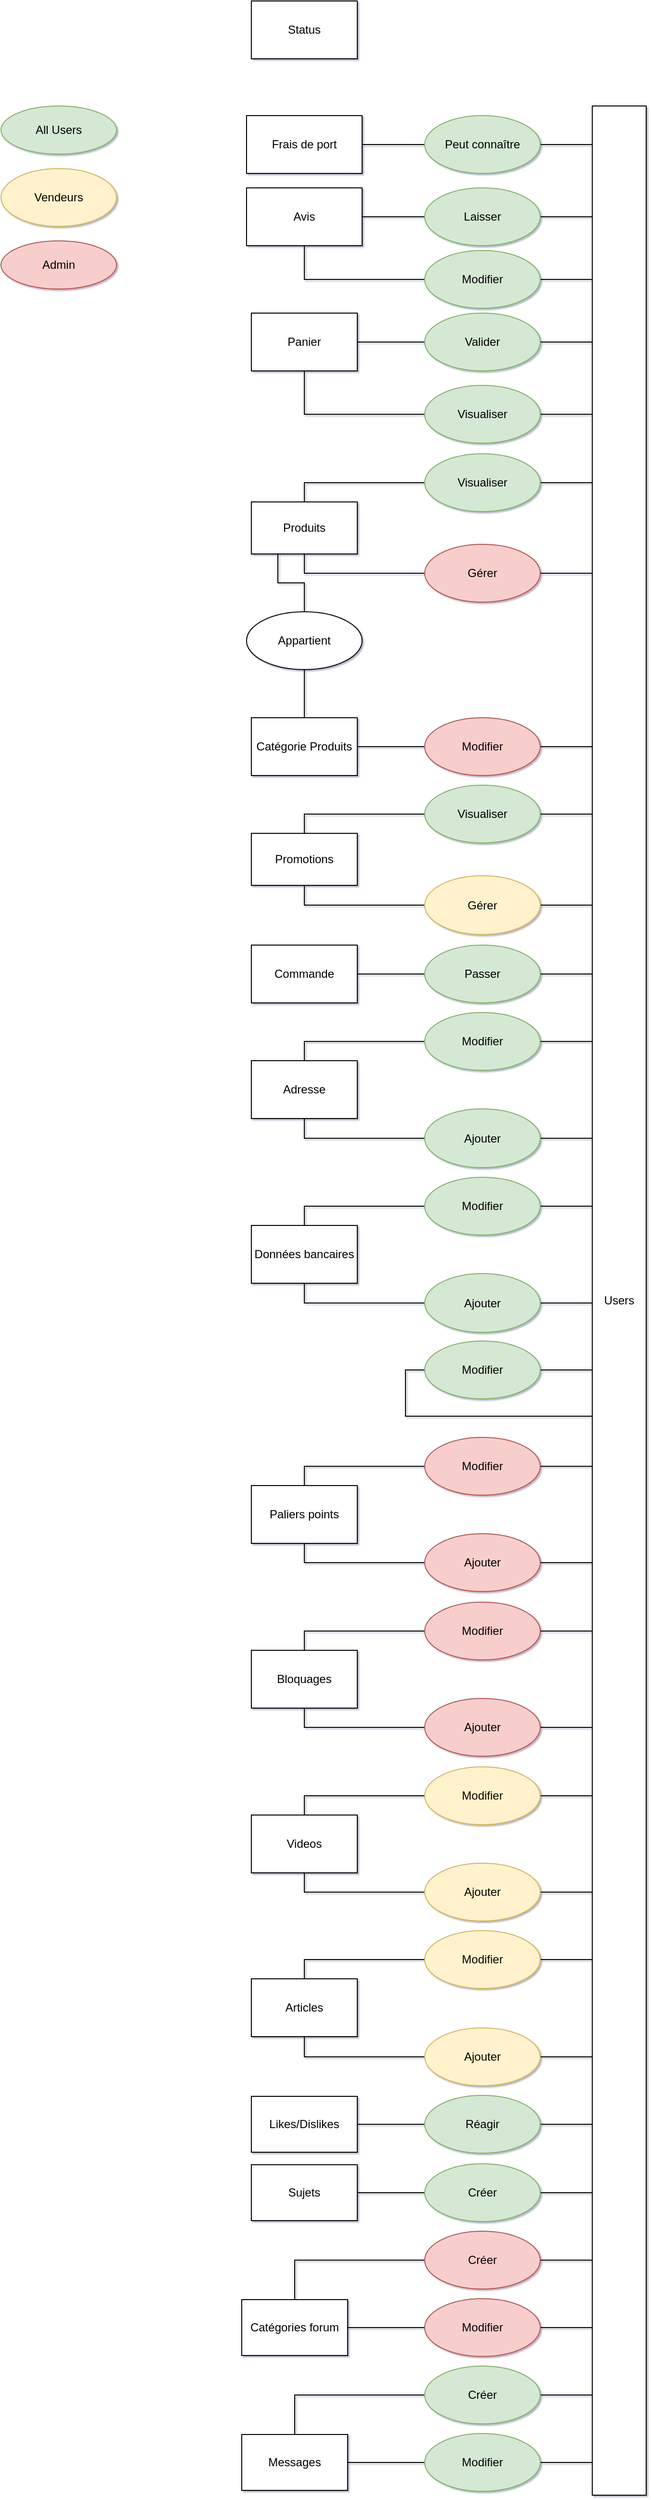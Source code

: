 <mxfile version="13.9.9" type="device" pages="5"><diagram id="k1b9PWktB-mUNqTBvutM" name="MCD"><mxGraphModel dx="1810" dy="2579" grid="1" gridSize="10" guides="1" tooltips="1" connect="1" arrows="1" fold="1" page="1" pageScale="1" pageWidth="827" pageHeight="1169" math="0" shadow="1"><root><mxCell id="ir1PRDTtGvgjBWMgFl4q-0"/><mxCell id="ir1PRDTtGvgjBWMgFl4q-1" parent="ir1PRDTtGvgjBWMgFl4q-0"/><mxCell id="Ems-gmoL7VlaEz9lixsN-8" value="Users" style="rounded=0;whiteSpace=wrap;html=1;glass=0;shadow=0;sketch=0;" parent="ir1PRDTtGvgjBWMgFl4q-1" vertex="1"><mxGeometry x="744" y="-1050" width="56" height="2480" as="geometry"/></mxCell><mxCell id="Ems-gmoL7VlaEz9lixsN-17" value="Produits" style="rounded=0;whiteSpace=wrap;html=1;" parent="ir1PRDTtGvgjBWMgFl4q-1" vertex="1"><mxGeometry x="390" y="-639" width="110" height="54" as="geometry"/></mxCell><mxCell id="yBdITjsVdk7lnHHLysCU-13" style="edgeStyle=orthogonalEdgeStyle;rounded=0;orthogonalLoop=1;jettySize=auto;html=1;exitX=0;exitY=0.5;exitDx=0;exitDy=0;entryX=0.5;entryY=0;entryDx=0;entryDy=0;endArrow=none;endFill=0;" edge="1" parent="ir1PRDTtGvgjBWMgFl4q-1" source="Ems-gmoL7VlaEz9lixsN-19" target="Ems-gmoL7VlaEz9lixsN-17"><mxGeometry relative="1" as="geometry"/></mxCell><mxCell id="SQJCuBqzPmPE8YTCWMTA-37" style="edgeStyle=elbowEdgeStyle;rounded=0;orthogonalLoop=1;jettySize=auto;elbow=vertical;html=1;exitX=1;exitY=0.5;exitDx=0;exitDy=0;endArrow=none;endFill=0;" edge="1" parent="ir1PRDTtGvgjBWMgFl4q-1" source="Ems-gmoL7VlaEz9lixsN-19" target="Ems-gmoL7VlaEz9lixsN-8"><mxGeometry relative="1" as="geometry"/></mxCell><mxCell id="Ems-gmoL7VlaEz9lixsN-19" value="Visualiser" style="ellipse;whiteSpace=wrap;html=1;fillColor=#d5e8d4;strokeColor=#82b366;" parent="ir1PRDTtGvgjBWMgFl4q-1" vertex="1"><mxGeometry x="570" y="-689" width="120" height="60" as="geometry"/></mxCell><mxCell id="yBdITjsVdk7lnHHLysCU-9" style="edgeStyle=orthogonalEdgeStyle;rounded=0;orthogonalLoop=1;jettySize=auto;html=1;exitX=1;exitY=0.5;exitDx=0;exitDy=0;entryX=0;entryY=0.5;entryDx=0;entryDy=0;endArrow=none;endFill=0;" edge="1" parent="ir1PRDTtGvgjBWMgFl4q-1" source="Ems-gmoL7VlaEz9lixsN-22" target="Ems-gmoL7VlaEz9lixsN-27"><mxGeometry relative="1" as="geometry"/></mxCell><mxCell id="Ems-gmoL7VlaEz9lixsN-22" value="Panier" style="rounded=0;whiteSpace=wrap;html=1;" parent="ir1PRDTtGvgjBWMgFl4q-1" vertex="1"><mxGeometry x="390" y="-835" width="110" height="60" as="geometry"/></mxCell><mxCell id="yBdITjsVdk7lnHHLysCU-8" style="edgeStyle=orthogonalEdgeStyle;rounded=0;orthogonalLoop=1;jettySize=auto;html=1;exitX=0;exitY=0.5;exitDx=0;exitDy=0;endArrow=none;endFill=0;entryX=0.5;entryY=1;entryDx=0;entryDy=0;" edge="1" parent="ir1PRDTtGvgjBWMgFl4q-1" source="Ems-gmoL7VlaEz9lixsN-24" target="Ems-gmoL7VlaEz9lixsN-29"><mxGeometry relative="1" as="geometry"/></mxCell><mxCell id="SQJCuBqzPmPE8YTCWMTA-34" style="edgeStyle=elbowEdgeStyle;rounded=0;orthogonalLoop=1;jettySize=auto;elbow=vertical;html=1;exitX=1;exitY=0.5;exitDx=0;exitDy=0;endArrow=none;endFill=0;" edge="1" parent="ir1PRDTtGvgjBWMgFl4q-1" source="Ems-gmoL7VlaEz9lixsN-24" target="Ems-gmoL7VlaEz9lixsN-8"><mxGeometry relative="1" as="geometry"/></mxCell><mxCell id="Ems-gmoL7VlaEz9lixsN-24" value="Modifier" style="ellipse;whiteSpace=wrap;html=1;fillColor=#d5e8d4;strokeColor=#82b366;" parent="ir1PRDTtGvgjBWMgFl4q-1" vertex="1"><mxGeometry x="570" y="-900" width="120" height="60" as="geometry"/></mxCell><mxCell id="SQJCuBqzPmPE8YTCWMTA-35" style="edgeStyle=elbowEdgeStyle;rounded=0;orthogonalLoop=1;jettySize=auto;elbow=vertical;html=1;exitX=1;exitY=0.5;exitDx=0;exitDy=0;endArrow=none;endFill=0;" edge="1" parent="ir1PRDTtGvgjBWMgFl4q-1" source="Ems-gmoL7VlaEz9lixsN-27" target="Ems-gmoL7VlaEz9lixsN-8"><mxGeometry relative="1" as="geometry"/></mxCell><mxCell id="Ems-gmoL7VlaEz9lixsN-27" value="Valider" style="ellipse;whiteSpace=wrap;html=1;fillColor=#d5e8d4;strokeColor=#82b366;" parent="ir1PRDTtGvgjBWMgFl4q-1" vertex="1"><mxGeometry x="570" y="-835" width="120" height="60" as="geometry"/></mxCell><mxCell id="Ems-gmoL7VlaEz9lixsN-28" value="Frais de port" style="rounded=0;whiteSpace=wrap;html=1;" parent="ir1PRDTtGvgjBWMgFl4q-1" vertex="1"><mxGeometry x="385" y="-1040" width="120" height="60" as="geometry"/></mxCell><mxCell id="yBdITjsVdk7lnHHLysCU-5" style="edgeStyle=orthogonalEdgeStyle;rounded=0;orthogonalLoop=1;jettySize=auto;html=1;exitX=1;exitY=0.5;exitDx=0;exitDy=0;entryX=0;entryY=0.5;entryDx=0;entryDy=0;endArrow=none;endFill=0;" edge="1" parent="ir1PRDTtGvgjBWMgFl4q-1" source="Ems-gmoL7VlaEz9lixsN-29" target="Ems-gmoL7VlaEz9lixsN-31"><mxGeometry relative="1" as="geometry"/></mxCell><mxCell id="Ems-gmoL7VlaEz9lixsN-29" value="Avis" style="rounded=0;whiteSpace=wrap;html=1;" parent="ir1PRDTtGvgjBWMgFl4q-1" vertex="1"><mxGeometry x="385" y="-965" width="120" height="60" as="geometry"/></mxCell><mxCell id="SQJCuBqzPmPE8YTCWMTA-33" style="edgeStyle=elbowEdgeStyle;rounded=0;orthogonalLoop=1;jettySize=auto;elbow=vertical;html=1;exitX=1;exitY=0.5;exitDx=0;exitDy=0;endArrow=none;endFill=0;" edge="1" parent="ir1PRDTtGvgjBWMgFl4q-1" source="Ems-gmoL7VlaEz9lixsN-31" target="Ems-gmoL7VlaEz9lixsN-8"><mxGeometry relative="1" as="geometry"/></mxCell><mxCell id="Ems-gmoL7VlaEz9lixsN-31" value="Laisser" style="ellipse;whiteSpace=wrap;html=1;fillColor=#d5e8d4;strokeColor=#82b366;" parent="ir1PRDTtGvgjBWMgFl4q-1" vertex="1"><mxGeometry x="570" y="-965" width="120" height="60" as="geometry"/></mxCell><mxCell id="yBdITjsVdk7lnHHLysCU-4" style="edgeStyle=orthogonalEdgeStyle;rounded=0;orthogonalLoop=1;jettySize=auto;html=1;exitX=0;exitY=0.5;exitDx=0;exitDy=0;endArrow=none;endFill=0;" edge="1" parent="ir1PRDTtGvgjBWMgFl4q-1" source="Ems-gmoL7VlaEz9lixsN-33"><mxGeometry relative="1" as="geometry"><mxPoint x="505" y="-1010" as="targetPoint"/></mxGeometry></mxCell><mxCell id="SQJCuBqzPmPE8YTCWMTA-32" style="edgeStyle=elbowEdgeStyle;rounded=0;orthogonalLoop=1;jettySize=auto;html=1;exitX=1;exitY=0.5;exitDx=0;exitDy=0;endArrow=none;endFill=0;elbow=vertical;" edge="1" parent="ir1PRDTtGvgjBWMgFl4q-1" source="Ems-gmoL7VlaEz9lixsN-33" target="Ems-gmoL7VlaEz9lixsN-8"><mxGeometry relative="1" as="geometry"/></mxCell><mxCell id="Ems-gmoL7VlaEz9lixsN-33" value="Peut connaître" style="ellipse;whiteSpace=wrap;html=1;fillColor=#d5e8d4;strokeColor=#82b366;" parent="ir1PRDTtGvgjBWMgFl4q-1" vertex="1"><mxGeometry x="570" y="-1040" width="120" height="60" as="geometry"/></mxCell><mxCell id="yBdITjsVdk7lnHHLysCU-19" style="edgeStyle=orthogonalEdgeStyle;rounded=0;orthogonalLoop=1;jettySize=auto;html=1;exitX=1;exitY=0.5;exitDx=0;exitDy=0;entryX=0;entryY=0.5;entryDx=0;entryDy=0;endArrow=none;endFill=0;" edge="1" parent="ir1PRDTtGvgjBWMgFl4q-1" source="Ems-gmoL7VlaEz9lixsN-35" target="6xAeUnvmwOhO6haDIeZQ-18"><mxGeometry relative="1" as="geometry"/></mxCell><mxCell id="Ems-gmoL7VlaEz9lixsN-35" value="Catégorie Produits" style="rounded=0;whiteSpace=wrap;html=1;" parent="ir1PRDTtGvgjBWMgFl4q-1" vertex="1"><mxGeometry x="390" y="-415" width="110" height="60" as="geometry"/></mxCell><mxCell id="yBdITjsVdk7lnHHLysCU-17" style="edgeStyle=orthogonalEdgeStyle;rounded=0;orthogonalLoop=1;jettySize=auto;html=1;exitX=0.5;exitY=0;exitDx=0;exitDy=0;entryX=0.25;entryY=1;entryDx=0;entryDy=0;endArrow=none;endFill=0;" edge="1" parent="ir1PRDTtGvgjBWMgFl4q-1" source="Ems-gmoL7VlaEz9lixsN-36" target="Ems-gmoL7VlaEz9lixsN-17"><mxGeometry relative="1" as="geometry"/></mxCell><mxCell id="yBdITjsVdk7lnHHLysCU-18" style="edgeStyle=orthogonalEdgeStyle;rounded=0;orthogonalLoop=1;jettySize=auto;html=1;exitX=0.5;exitY=1;exitDx=0;exitDy=0;entryX=0.5;entryY=0;entryDx=0;entryDy=0;endArrow=none;endFill=0;" edge="1" parent="ir1PRDTtGvgjBWMgFl4q-1" source="Ems-gmoL7VlaEz9lixsN-36" target="Ems-gmoL7VlaEz9lixsN-35"><mxGeometry relative="1" as="geometry"/></mxCell><mxCell id="Ems-gmoL7VlaEz9lixsN-36" value="Appartient" style="ellipse;whiteSpace=wrap;html=1;" parent="ir1PRDTtGvgjBWMgFl4q-1" vertex="1"><mxGeometry x="385" y="-525" width="120" height="60" as="geometry"/></mxCell><mxCell id="yBdITjsVdk7lnHHLysCU-16" style="edgeStyle=orthogonalEdgeStyle;rounded=0;orthogonalLoop=1;jettySize=auto;html=1;exitX=0;exitY=0.5;exitDx=0;exitDy=0;entryX=0.5;entryY=1;entryDx=0;entryDy=0;endArrow=none;endFill=0;" edge="1" parent="ir1PRDTtGvgjBWMgFl4q-1" source="DhKpnIFWA9yoigp-8hZU-3" target="Ems-gmoL7VlaEz9lixsN-17"><mxGeometry relative="1" as="geometry"/></mxCell><mxCell id="SQJCuBqzPmPE8YTCWMTA-38" style="edgeStyle=elbowEdgeStyle;rounded=0;orthogonalLoop=1;jettySize=auto;elbow=vertical;html=1;exitX=1;exitY=0.5;exitDx=0;exitDy=0;endArrow=none;endFill=0;" edge="1" parent="ir1PRDTtGvgjBWMgFl4q-1" source="DhKpnIFWA9yoigp-8hZU-3" target="Ems-gmoL7VlaEz9lixsN-8"><mxGeometry relative="1" as="geometry"/></mxCell><mxCell id="DhKpnIFWA9yoigp-8hZU-3" value="Gérer" style="ellipse;whiteSpace=wrap;html=1;fillColor=#f8cecc;strokeColor=#b85450;" parent="ir1PRDTtGvgjBWMgFl4q-1" vertex="1"><mxGeometry x="570" y="-595" width="120" height="60" as="geometry"/></mxCell><mxCell id="yBdITjsVdk7lnHHLysCU-12" style="edgeStyle=orthogonalEdgeStyle;rounded=0;orthogonalLoop=1;jettySize=auto;html=1;exitX=0;exitY=0.5;exitDx=0;exitDy=0;entryX=0.5;entryY=1;entryDx=0;entryDy=0;endArrow=none;endFill=0;" edge="1" parent="ir1PRDTtGvgjBWMgFl4q-1" source="6xAeUnvmwOhO6haDIeZQ-6" target="Ems-gmoL7VlaEz9lixsN-22"><mxGeometry relative="1" as="geometry"/></mxCell><mxCell id="SQJCuBqzPmPE8YTCWMTA-36" style="edgeStyle=elbowEdgeStyle;rounded=0;orthogonalLoop=1;jettySize=auto;elbow=vertical;html=1;exitX=1;exitY=0.5;exitDx=0;exitDy=0;endArrow=none;endFill=0;" edge="1" parent="ir1PRDTtGvgjBWMgFl4q-1" source="6xAeUnvmwOhO6haDIeZQ-6" target="Ems-gmoL7VlaEz9lixsN-8"><mxGeometry relative="1" as="geometry"/></mxCell><mxCell id="6xAeUnvmwOhO6haDIeZQ-6" value="Visualiser" style="ellipse;whiteSpace=wrap;html=1;fillColor=#d5e8d4;strokeColor=#82b366;" parent="ir1PRDTtGvgjBWMgFl4q-1" vertex="1"><mxGeometry x="570" y="-760" width="120" height="60" as="geometry"/></mxCell><mxCell id="6xAeUnvmwOhO6haDIeZQ-14" value="Promotions" style="rounded=0;whiteSpace=wrap;html=1;" parent="ir1PRDTtGvgjBWMgFl4q-1" vertex="1"><mxGeometry x="390" y="-295" width="110" height="54" as="geometry"/></mxCell><mxCell id="yBdITjsVdk7lnHHLysCU-22" style="edgeStyle=orthogonalEdgeStyle;rounded=0;orthogonalLoop=1;jettySize=auto;html=1;exitX=0;exitY=0.5;exitDx=0;exitDy=0;entryX=0.5;entryY=0;entryDx=0;entryDy=0;endArrow=none;endFill=0;" edge="1" parent="ir1PRDTtGvgjBWMgFl4q-1" source="6xAeUnvmwOhO6haDIeZQ-15" target="6xAeUnvmwOhO6haDIeZQ-14"><mxGeometry relative="1" as="geometry"/></mxCell><mxCell id="SQJCuBqzPmPE8YTCWMTA-40" style="edgeStyle=elbowEdgeStyle;rounded=0;orthogonalLoop=1;jettySize=auto;elbow=vertical;html=1;exitX=1;exitY=0.5;exitDx=0;exitDy=0;endArrow=none;endFill=0;" edge="1" parent="ir1PRDTtGvgjBWMgFl4q-1" source="6xAeUnvmwOhO6haDIeZQ-15" target="Ems-gmoL7VlaEz9lixsN-8"><mxGeometry relative="1" as="geometry"/></mxCell><mxCell id="6xAeUnvmwOhO6haDIeZQ-15" value="Visualiser" style="ellipse;whiteSpace=wrap;html=1;fillColor=#d5e8d4;strokeColor=#82b366;" parent="ir1PRDTtGvgjBWMgFl4q-1" vertex="1"><mxGeometry x="570" y="-345" width="120" height="60" as="geometry"/></mxCell><mxCell id="yBdITjsVdk7lnHHLysCU-23" style="edgeStyle=orthogonalEdgeStyle;rounded=0;orthogonalLoop=1;jettySize=auto;html=1;exitX=0;exitY=0.5;exitDx=0;exitDy=0;entryX=0.5;entryY=1;entryDx=0;entryDy=0;endArrow=none;endFill=0;" edge="1" parent="ir1PRDTtGvgjBWMgFl4q-1" source="6xAeUnvmwOhO6haDIeZQ-17" target="6xAeUnvmwOhO6haDIeZQ-14"><mxGeometry relative="1" as="geometry"/></mxCell><mxCell id="SQJCuBqzPmPE8YTCWMTA-41" style="edgeStyle=elbowEdgeStyle;rounded=0;orthogonalLoop=1;jettySize=auto;elbow=vertical;html=1;exitX=1;exitY=0.5;exitDx=0;exitDy=0;endArrow=none;endFill=0;" edge="1" parent="ir1PRDTtGvgjBWMgFl4q-1" source="6xAeUnvmwOhO6haDIeZQ-17" target="Ems-gmoL7VlaEz9lixsN-8"><mxGeometry relative="1" as="geometry"/></mxCell><mxCell id="6xAeUnvmwOhO6haDIeZQ-17" value="Gérer" style="ellipse;whiteSpace=wrap;html=1;fillColor=#fff2cc;strokeColor=#d6b656;" parent="ir1PRDTtGvgjBWMgFl4q-1" vertex="1"><mxGeometry x="570" y="-251" width="120" height="61" as="geometry"/></mxCell><mxCell id="SQJCuBqzPmPE8YTCWMTA-39" style="edgeStyle=elbowEdgeStyle;rounded=0;orthogonalLoop=1;jettySize=auto;elbow=vertical;html=1;exitX=1;exitY=0.5;exitDx=0;exitDy=0;endArrow=none;endFill=0;" edge="1" parent="ir1PRDTtGvgjBWMgFl4q-1" source="6xAeUnvmwOhO6haDIeZQ-18" target="Ems-gmoL7VlaEz9lixsN-8"><mxGeometry relative="1" as="geometry"/></mxCell><mxCell id="6xAeUnvmwOhO6haDIeZQ-18" value="Modifier" style="ellipse;whiteSpace=wrap;html=1;fillColor=#f8cecc;strokeColor=#b85450;" parent="ir1PRDTtGvgjBWMgFl4q-1" vertex="1"><mxGeometry x="570" y="-415" width="120" height="60" as="geometry"/></mxCell><mxCell id="6xAeUnvmwOhO6haDIeZQ-22" value="Commande" style="rounded=0;whiteSpace=wrap;html=1;" parent="ir1PRDTtGvgjBWMgFl4q-1" vertex="1"><mxGeometry x="390" y="-179" width="110" height="60" as="geometry"/></mxCell><mxCell id="yBdITjsVdk7lnHHLysCU-25" style="edgeStyle=orthogonalEdgeStyle;rounded=0;orthogonalLoop=1;jettySize=auto;html=1;exitX=0;exitY=0.5;exitDx=0;exitDy=0;entryX=1;entryY=0.5;entryDx=0;entryDy=0;endArrow=none;endFill=0;" edge="1" parent="ir1PRDTtGvgjBWMgFl4q-1" source="6xAeUnvmwOhO6haDIeZQ-23" target="6xAeUnvmwOhO6haDIeZQ-22"><mxGeometry relative="1" as="geometry"/></mxCell><mxCell id="SQJCuBqzPmPE8YTCWMTA-42" style="edgeStyle=elbowEdgeStyle;rounded=0;orthogonalLoop=1;jettySize=auto;elbow=vertical;html=1;exitX=1;exitY=0.5;exitDx=0;exitDy=0;endArrow=none;endFill=0;" edge="1" parent="ir1PRDTtGvgjBWMgFl4q-1" source="6xAeUnvmwOhO6haDIeZQ-23" target="Ems-gmoL7VlaEz9lixsN-8"><mxGeometry relative="1" as="geometry"/></mxCell><mxCell id="6xAeUnvmwOhO6haDIeZQ-23" value="Passer" style="ellipse;whiteSpace=wrap;html=1;fillColor=#d5e8d4;strokeColor=#82b366;" parent="ir1PRDTtGvgjBWMgFl4q-1" vertex="1"><mxGeometry x="570" y="-179" width="120" height="60" as="geometry"/></mxCell><mxCell id="6xAeUnvmwOhO6haDIeZQ-34" value="Adresse" style="rounded=0;whiteSpace=wrap;html=1;" parent="ir1PRDTtGvgjBWMgFl4q-1" vertex="1"><mxGeometry x="390" y="-59" width="110" height="60" as="geometry"/></mxCell><mxCell id="yBdITjsVdk7lnHHLysCU-28" style="edgeStyle=orthogonalEdgeStyle;rounded=0;orthogonalLoop=1;jettySize=auto;html=1;exitX=0;exitY=0.5;exitDx=0;exitDy=0;entryX=0.5;entryY=0;entryDx=0;entryDy=0;endArrow=none;endFill=0;" edge="1" parent="ir1PRDTtGvgjBWMgFl4q-1" source="6xAeUnvmwOhO6haDIeZQ-36" target="6xAeUnvmwOhO6haDIeZQ-34"><mxGeometry relative="1" as="geometry"/></mxCell><mxCell id="SQJCuBqzPmPE8YTCWMTA-43" style="edgeStyle=elbowEdgeStyle;rounded=0;orthogonalLoop=1;jettySize=auto;elbow=vertical;html=1;exitX=1;exitY=0.5;exitDx=0;exitDy=0;endArrow=none;endFill=0;" edge="1" parent="ir1PRDTtGvgjBWMgFl4q-1" source="6xAeUnvmwOhO6haDIeZQ-36" target="Ems-gmoL7VlaEz9lixsN-8"><mxGeometry relative="1" as="geometry"/></mxCell><mxCell id="6xAeUnvmwOhO6haDIeZQ-36" value="Modifier" style="ellipse;whiteSpace=wrap;html=1;fillColor=#d5e8d4;strokeColor=#82b366;" parent="ir1PRDTtGvgjBWMgFl4q-1" vertex="1"><mxGeometry x="570" y="-109" width="120" height="60" as="geometry"/></mxCell><mxCell id="yBdITjsVdk7lnHHLysCU-29" style="edgeStyle=orthogonalEdgeStyle;rounded=0;orthogonalLoop=1;jettySize=auto;html=1;exitX=0;exitY=0.5;exitDx=0;exitDy=0;entryX=0.5;entryY=1;entryDx=0;entryDy=0;endArrow=none;endFill=0;" edge="1" parent="ir1PRDTtGvgjBWMgFl4q-1" source="6xAeUnvmwOhO6haDIeZQ-37" target="6xAeUnvmwOhO6haDIeZQ-34"><mxGeometry relative="1" as="geometry"/></mxCell><mxCell id="SQJCuBqzPmPE8YTCWMTA-44" style="edgeStyle=elbowEdgeStyle;rounded=0;orthogonalLoop=1;jettySize=auto;elbow=vertical;html=1;exitX=1;exitY=0.5;exitDx=0;exitDy=0;endArrow=none;endFill=0;" edge="1" parent="ir1PRDTtGvgjBWMgFl4q-1" source="6xAeUnvmwOhO6haDIeZQ-37" target="Ems-gmoL7VlaEz9lixsN-8"><mxGeometry relative="1" as="geometry"/></mxCell><mxCell id="6xAeUnvmwOhO6haDIeZQ-37" value="Ajouter" style="ellipse;whiteSpace=wrap;html=1;fillColor=#d5e8d4;strokeColor=#82b366;" parent="ir1PRDTtGvgjBWMgFl4q-1" vertex="1"><mxGeometry x="570" y="-9" width="120" height="61" as="geometry"/></mxCell><mxCell id="yBdITjsVdk7lnHHLysCU-33" style="edgeStyle=orthogonalEdgeStyle;rounded=0;orthogonalLoop=1;jettySize=auto;html=1;exitX=0.5;exitY=1;exitDx=0;exitDy=0;entryX=0;entryY=0.5;entryDx=0;entryDy=0;endArrow=none;endFill=0;" edge="1" parent="ir1PRDTtGvgjBWMgFl4q-1" source="6xAeUnvmwOhO6haDIeZQ-39" target="6xAeUnvmwOhO6haDIeZQ-43"><mxGeometry relative="1" as="geometry"/></mxCell><mxCell id="6xAeUnvmwOhO6haDIeZQ-39" value="Données bancaires" style="rounded=0;whiteSpace=wrap;html=1;" parent="ir1PRDTtGvgjBWMgFl4q-1" vertex="1"><mxGeometry x="390" y="112" width="110" height="60" as="geometry"/></mxCell><mxCell id="yBdITjsVdk7lnHHLysCU-32" style="edgeStyle=orthogonalEdgeStyle;rounded=0;orthogonalLoop=1;jettySize=auto;html=1;exitX=0;exitY=0.5;exitDx=0;exitDy=0;entryX=0.5;entryY=0;entryDx=0;entryDy=0;endArrow=none;endFill=0;" edge="1" parent="ir1PRDTtGvgjBWMgFl4q-1" source="6xAeUnvmwOhO6haDIeZQ-41" target="6xAeUnvmwOhO6haDIeZQ-39"><mxGeometry relative="1" as="geometry"/></mxCell><mxCell id="SQJCuBqzPmPE8YTCWMTA-45" style="edgeStyle=elbowEdgeStyle;rounded=0;orthogonalLoop=1;jettySize=auto;elbow=vertical;html=1;exitX=1;exitY=0.5;exitDx=0;exitDy=0;endArrow=none;endFill=0;" edge="1" parent="ir1PRDTtGvgjBWMgFl4q-1" source="6xAeUnvmwOhO6haDIeZQ-41" target="Ems-gmoL7VlaEz9lixsN-8"><mxGeometry relative="1" as="geometry"/></mxCell><mxCell id="6xAeUnvmwOhO6haDIeZQ-41" value="Modifier" style="ellipse;whiteSpace=wrap;html=1;fillColor=#d5e8d4;strokeColor=#82b366;" parent="ir1PRDTtGvgjBWMgFl4q-1" vertex="1"><mxGeometry x="570" y="62" width="120" height="60" as="geometry"/></mxCell><mxCell id="SQJCuBqzPmPE8YTCWMTA-47" style="edgeStyle=elbowEdgeStyle;rounded=0;orthogonalLoop=1;jettySize=auto;elbow=vertical;html=1;exitX=1;exitY=0.5;exitDx=0;exitDy=0;endArrow=none;endFill=0;" edge="1" parent="ir1PRDTtGvgjBWMgFl4q-1" source="6xAeUnvmwOhO6haDIeZQ-43" target="Ems-gmoL7VlaEz9lixsN-8"><mxGeometry relative="1" as="geometry"/></mxCell><mxCell id="6xAeUnvmwOhO6haDIeZQ-43" value="Ajouter" style="ellipse;whiteSpace=wrap;html=1;fillColor=#d5e8d4;strokeColor=#82b366;" parent="ir1PRDTtGvgjBWMgFl4q-1" vertex="1"><mxGeometry x="570" y="162" width="120" height="61" as="geometry"/></mxCell><mxCell id="6xAeUnvmwOhO6haDIeZQ-44" value="Status" style="rounded=0;whiteSpace=wrap;html=1;" parent="ir1PRDTtGvgjBWMgFl4q-1" vertex="1"><mxGeometry x="390" y="-1159" width="110" height="60" as="geometry"/></mxCell><mxCell id="SQJCuBqzPmPE8YTCWMTA-48" style="edgeStyle=elbowEdgeStyle;rounded=0;orthogonalLoop=1;jettySize=auto;elbow=vertical;html=1;exitX=1;exitY=0.5;exitDx=0;exitDy=0;endArrow=none;endFill=0;" edge="1" parent="ir1PRDTtGvgjBWMgFl4q-1" source="6xAeUnvmwOhO6haDIeZQ-49" target="Ems-gmoL7VlaEz9lixsN-8"><mxGeometry relative="1" as="geometry"/></mxCell><mxCell id="SQJCuBqzPmPE8YTCWMTA-67" style="edgeStyle=orthogonalEdgeStyle;rounded=0;orthogonalLoop=1;jettySize=auto;elbow=vertical;html=1;exitX=0;exitY=0.5;exitDx=0;exitDy=0;endArrow=none;endFill=0;" edge="1" parent="ir1PRDTtGvgjBWMgFl4q-1" source="6xAeUnvmwOhO6haDIeZQ-49" target="Ems-gmoL7VlaEz9lixsN-8"><mxGeometry relative="1" as="geometry"><Array as="points"><mxPoint x="550" y="262"/><mxPoint x="550" y="310"/></Array></mxGeometry></mxCell><mxCell id="6xAeUnvmwOhO6haDIeZQ-49" value="Modifier" style="ellipse;whiteSpace=wrap;html=1;fillColor=#d5e8d4;strokeColor=#82b366;" parent="ir1PRDTtGvgjBWMgFl4q-1" vertex="1"><mxGeometry x="570" y="232" width="120" height="60" as="geometry"/></mxCell><mxCell id="SQJCuBqzPmPE8YTCWMTA-4" style="edgeStyle=orthogonalEdgeStyle;rounded=0;orthogonalLoop=1;jettySize=auto;html=1;exitX=0.5;exitY=1;exitDx=0;exitDy=0;entryX=0;entryY=0.5;entryDx=0;entryDy=0;endArrow=none;endFill=0;" edge="1" parent="ir1PRDTtGvgjBWMgFl4q-1" source="6xAeUnvmwOhO6haDIeZQ-52" target="6xAeUnvmwOhO6haDIeZQ-56"><mxGeometry relative="1" as="geometry"/></mxCell><mxCell id="6xAeUnvmwOhO6haDIeZQ-52" value="Paliers points" style="rounded=0;whiteSpace=wrap;html=1;" parent="ir1PRDTtGvgjBWMgFl4q-1" vertex="1"><mxGeometry x="390" y="382" width="110" height="60" as="geometry"/></mxCell><mxCell id="SQJCuBqzPmPE8YTCWMTA-3" style="edgeStyle=orthogonalEdgeStyle;rounded=0;orthogonalLoop=1;jettySize=auto;html=1;exitX=0;exitY=0.5;exitDx=0;exitDy=0;entryX=0.5;entryY=0;entryDx=0;entryDy=0;endArrow=none;endFill=0;" edge="1" parent="ir1PRDTtGvgjBWMgFl4q-1" source="6xAeUnvmwOhO6haDIeZQ-54" target="6xAeUnvmwOhO6haDIeZQ-52"><mxGeometry relative="1" as="geometry"/></mxCell><mxCell id="SQJCuBqzPmPE8YTCWMTA-53" style="edgeStyle=elbowEdgeStyle;rounded=0;orthogonalLoop=1;jettySize=auto;elbow=vertical;html=1;exitX=1;exitY=0.5;exitDx=0;exitDy=0;endArrow=none;endFill=0;" edge="1" parent="ir1PRDTtGvgjBWMgFl4q-1" source="6xAeUnvmwOhO6haDIeZQ-54" target="Ems-gmoL7VlaEz9lixsN-8"><mxGeometry relative="1" as="geometry"/></mxCell><mxCell id="6xAeUnvmwOhO6haDIeZQ-54" value="Modifier" style="ellipse;whiteSpace=wrap;html=1;fillColor=#f8cecc;strokeColor=#b85450;" parent="ir1PRDTtGvgjBWMgFl4q-1" vertex="1"><mxGeometry x="570" y="332" width="120" height="60" as="geometry"/></mxCell><mxCell id="SQJCuBqzPmPE8YTCWMTA-54" style="edgeStyle=elbowEdgeStyle;rounded=0;orthogonalLoop=1;jettySize=auto;elbow=vertical;html=1;exitX=1;exitY=0.5;exitDx=0;exitDy=0;endArrow=none;endFill=0;" edge="1" parent="ir1PRDTtGvgjBWMgFl4q-1" source="6xAeUnvmwOhO6haDIeZQ-56" target="Ems-gmoL7VlaEz9lixsN-8"><mxGeometry relative="1" as="geometry"/></mxCell><mxCell id="6xAeUnvmwOhO6haDIeZQ-56" value="Ajouter" style="ellipse;whiteSpace=wrap;html=1;fillColor=#f8cecc;strokeColor=#b85450;" parent="ir1PRDTtGvgjBWMgFl4q-1" vertex="1"><mxGeometry x="570" y="432" width="120" height="60" as="geometry"/></mxCell><mxCell id="6xAeUnvmwOhO6haDIeZQ-57" value="Bloquages" style="rounded=0;whiteSpace=wrap;html=1;" parent="ir1PRDTtGvgjBWMgFl4q-1" vertex="1"><mxGeometry x="390" y="553" width="110" height="60" as="geometry"/></mxCell><mxCell id="SQJCuBqzPmPE8YTCWMTA-7" style="edgeStyle=orthogonalEdgeStyle;rounded=0;orthogonalLoop=1;jettySize=auto;html=1;exitX=0;exitY=0.5;exitDx=0;exitDy=0;entryX=0.5;entryY=0;entryDx=0;entryDy=0;endArrow=none;endFill=0;" edge="1" parent="ir1PRDTtGvgjBWMgFl4q-1" source="6xAeUnvmwOhO6haDIeZQ-59" target="6xAeUnvmwOhO6haDIeZQ-57"><mxGeometry relative="1" as="geometry"/></mxCell><mxCell id="SQJCuBqzPmPE8YTCWMTA-55" style="edgeStyle=elbowEdgeStyle;rounded=0;orthogonalLoop=1;jettySize=auto;elbow=vertical;html=1;exitX=1;exitY=0.5;exitDx=0;exitDy=0;endArrow=none;endFill=0;" edge="1" parent="ir1PRDTtGvgjBWMgFl4q-1" source="6xAeUnvmwOhO6haDIeZQ-59" target="Ems-gmoL7VlaEz9lixsN-8"><mxGeometry relative="1" as="geometry"/></mxCell><mxCell id="6xAeUnvmwOhO6haDIeZQ-59" value="Modifier" style="ellipse;whiteSpace=wrap;html=1;fillColor=#f8cecc;strokeColor=#b85450;" parent="ir1PRDTtGvgjBWMgFl4q-1" vertex="1"><mxGeometry x="570" y="503" width="120" height="60" as="geometry"/></mxCell><mxCell id="SQJCuBqzPmPE8YTCWMTA-9" style="edgeStyle=orthogonalEdgeStyle;rounded=0;orthogonalLoop=1;jettySize=auto;html=1;exitX=0;exitY=0.5;exitDx=0;exitDy=0;entryX=0.5;entryY=1;entryDx=0;entryDy=0;endArrow=none;endFill=0;" edge="1" parent="ir1PRDTtGvgjBWMgFl4q-1" source="6xAeUnvmwOhO6haDIeZQ-61" target="6xAeUnvmwOhO6haDIeZQ-57"><mxGeometry relative="1" as="geometry"/></mxCell><mxCell id="SQJCuBqzPmPE8YTCWMTA-56" style="edgeStyle=elbowEdgeStyle;rounded=0;orthogonalLoop=1;jettySize=auto;elbow=vertical;html=1;exitX=1;exitY=0.5;exitDx=0;exitDy=0;endArrow=none;endFill=0;" edge="1" parent="ir1PRDTtGvgjBWMgFl4q-1" source="6xAeUnvmwOhO6haDIeZQ-61" target="Ems-gmoL7VlaEz9lixsN-8"><mxGeometry relative="1" as="geometry"/></mxCell><mxCell id="6xAeUnvmwOhO6haDIeZQ-61" value="Ajouter" style="ellipse;whiteSpace=wrap;html=1;fillColor=#f8cecc;strokeColor=#b85450;" parent="ir1PRDTtGvgjBWMgFl4q-1" vertex="1"><mxGeometry x="570" y="603" width="120" height="60" as="geometry"/></mxCell><mxCell id="6xAeUnvmwOhO6haDIeZQ-62" value="All Users" style="ellipse;whiteSpace=wrap;html=1;fillColor=#d5e8d4;strokeColor=#82b366;" parent="ir1PRDTtGvgjBWMgFl4q-1" vertex="1"><mxGeometry x="130" y="-1050" width="120" height="50" as="geometry"/></mxCell><mxCell id="6xAeUnvmwOhO6haDIeZQ-63" value="Admin" style="ellipse;whiteSpace=wrap;html=1;fillColor=#f8cecc;strokeColor=#b85450;" parent="ir1PRDTtGvgjBWMgFl4q-1" vertex="1"><mxGeometry x="130" y="-910" width="120" height="50" as="geometry"/></mxCell><mxCell id="6xAeUnvmwOhO6haDIeZQ-64" value="Vendeurs" style="ellipse;whiteSpace=wrap;html=1;fillColor=#fff2cc;strokeColor=#d6b656;" parent="ir1PRDTtGvgjBWMgFl4q-1" vertex="1"><mxGeometry x="130" y="-985" width="120" height="60" as="geometry"/></mxCell><mxCell id="SQJCuBqzPmPE8YTCWMTA-12" style="edgeStyle=orthogonalEdgeStyle;rounded=0;orthogonalLoop=1;jettySize=auto;html=1;exitX=0.5;exitY=1;exitDx=0;exitDy=0;entryX=0;entryY=0.5;entryDx=0;entryDy=0;endArrow=none;endFill=0;" edge="1" parent="ir1PRDTtGvgjBWMgFl4q-1" source="6xAeUnvmwOhO6haDIeZQ-65" target="6xAeUnvmwOhO6haDIeZQ-69"><mxGeometry relative="1" as="geometry"/></mxCell><mxCell id="6xAeUnvmwOhO6haDIeZQ-65" value="Videos" style="rounded=0;whiteSpace=wrap;html=1;" parent="ir1PRDTtGvgjBWMgFl4q-1" vertex="1"><mxGeometry x="390" y="724" width="110" height="60" as="geometry"/></mxCell><mxCell id="SQJCuBqzPmPE8YTCWMTA-11" style="edgeStyle=orthogonalEdgeStyle;rounded=0;orthogonalLoop=1;jettySize=auto;html=1;exitX=0;exitY=0.5;exitDx=0;exitDy=0;entryX=0.5;entryY=0;entryDx=0;entryDy=0;endArrow=none;endFill=0;" edge="1" parent="ir1PRDTtGvgjBWMgFl4q-1" source="6xAeUnvmwOhO6haDIeZQ-67" target="6xAeUnvmwOhO6haDIeZQ-65"><mxGeometry relative="1" as="geometry"/></mxCell><mxCell id="SQJCuBqzPmPE8YTCWMTA-57" style="edgeStyle=elbowEdgeStyle;rounded=0;orthogonalLoop=1;jettySize=auto;elbow=vertical;html=1;exitX=1;exitY=0.5;exitDx=0;exitDy=0;endArrow=none;endFill=0;" edge="1" parent="ir1PRDTtGvgjBWMgFl4q-1" source="6xAeUnvmwOhO6haDIeZQ-67" target="Ems-gmoL7VlaEz9lixsN-8"><mxGeometry relative="1" as="geometry"/></mxCell><mxCell id="6xAeUnvmwOhO6haDIeZQ-67" value="Modifier" style="ellipse;whiteSpace=wrap;html=1;fillColor=#fff2cc;strokeColor=#d6b656;" parent="ir1PRDTtGvgjBWMgFl4q-1" vertex="1"><mxGeometry x="570" y="674" width="120" height="60" as="geometry"/></mxCell><mxCell id="SQJCuBqzPmPE8YTCWMTA-58" style="edgeStyle=elbowEdgeStyle;rounded=0;orthogonalLoop=1;jettySize=auto;elbow=vertical;html=1;exitX=1;exitY=0.5;exitDx=0;exitDy=0;endArrow=none;endFill=0;" edge="1" parent="ir1PRDTtGvgjBWMgFl4q-1" source="6xAeUnvmwOhO6haDIeZQ-69" target="Ems-gmoL7VlaEz9lixsN-8"><mxGeometry relative="1" as="geometry"/></mxCell><mxCell id="6xAeUnvmwOhO6haDIeZQ-69" value="Ajouter" style="ellipse;whiteSpace=wrap;html=1;fillColor=#fff2cc;strokeColor=#d6b656;" parent="ir1PRDTtGvgjBWMgFl4q-1" vertex="1"><mxGeometry x="570" y="774" width="120" height="60" as="geometry"/></mxCell><mxCell id="SQJCuBqzPmPE8YTCWMTA-16" style="edgeStyle=orthogonalEdgeStyle;rounded=0;orthogonalLoop=1;jettySize=auto;html=1;exitX=0.5;exitY=1;exitDx=0;exitDy=0;entryX=0;entryY=0.5;entryDx=0;entryDy=0;endArrow=none;endFill=0;" edge="1" parent="ir1PRDTtGvgjBWMgFl4q-1" source="6xAeUnvmwOhO6haDIeZQ-70" target="6xAeUnvmwOhO6haDIeZQ-74"><mxGeometry relative="1" as="geometry"/></mxCell><mxCell id="6xAeUnvmwOhO6haDIeZQ-70" value="Articles" style="rounded=0;whiteSpace=wrap;html=1;" parent="ir1PRDTtGvgjBWMgFl4q-1" vertex="1"><mxGeometry x="390" y="894" width="110" height="60" as="geometry"/></mxCell><mxCell id="SQJCuBqzPmPE8YTCWMTA-15" style="edgeStyle=orthogonalEdgeStyle;rounded=0;orthogonalLoop=1;jettySize=auto;html=1;exitX=0;exitY=0.5;exitDx=0;exitDy=0;entryX=0.5;entryY=0;entryDx=0;entryDy=0;endArrow=none;endFill=0;" edge="1" parent="ir1PRDTtGvgjBWMgFl4q-1" source="6xAeUnvmwOhO6haDIeZQ-72" target="6xAeUnvmwOhO6haDIeZQ-70"><mxGeometry relative="1" as="geometry"/></mxCell><mxCell id="SQJCuBqzPmPE8YTCWMTA-59" style="edgeStyle=elbowEdgeStyle;rounded=0;orthogonalLoop=1;jettySize=auto;elbow=vertical;html=1;exitX=1;exitY=0.5;exitDx=0;exitDy=0;endArrow=none;endFill=0;" edge="1" parent="ir1PRDTtGvgjBWMgFl4q-1" source="6xAeUnvmwOhO6haDIeZQ-72" target="Ems-gmoL7VlaEz9lixsN-8"><mxGeometry relative="1" as="geometry"/></mxCell><mxCell id="6xAeUnvmwOhO6haDIeZQ-72" value="Modifier" style="ellipse;whiteSpace=wrap;html=1;fillColor=#fff2cc;strokeColor=#d6b656;" parent="ir1PRDTtGvgjBWMgFl4q-1" vertex="1"><mxGeometry x="570" y="844" width="120" height="60" as="geometry"/></mxCell><mxCell id="SQJCuBqzPmPE8YTCWMTA-60" style="edgeStyle=elbowEdgeStyle;rounded=0;orthogonalLoop=1;jettySize=auto;elbow=vertical;html=1;exitX=1;exitY=0.5;exitDx=0;exitDy=0;endArrow=none;endFill=0;" edge="1" parent="ir1PRDTtGvgjBWMgFl4q-1" source="6xAeUnvmwOhO6haDIeZQ-74" target="Ems-gmoL7VlaEz9lixsN-8"><mxGeometry relative="1" as="geometry"/></mxCell><mxCell id="6xAeUnvmwOhO6haDIeZQ-74" value="Ajouter" style="ellipse;whiteSpace=wrap;html=1;fillColor=#fff2cc;strokeColor=#d6b656;" parent="ir1PRDTtGvgjBWMgFl4q-1" vertex="1"><mxGeometry x="570" y="945" width="120" height="60" as="geometry"/></mxCell><mxCell id="6xAeUnvmwOhO6haDIeZQ-75" value="Likes/Dislikes" style="rounded=0;whiteSpace=wrap;html=1;" parent="ir1PRDTtGvgjBWMgFl4q-1" vertex="1"><mxGeometry x="390" y="1016" width="110" height="58" as="geometry"/></mxCell><mxCell id="SQJCuBqzPmPE8YTCWMTA-19" style="edgeStyle=orthogonalEdgeStyle;rounded=0;orthogonalLoop=1;jettySize=auto;html=1;exitX=0;exitY=0.5;exitDx=0;exitDy=0;endArrow=none;endFill=0;" edge="1" parent="ir1PRDTtGvgjBWMgFl4q-1" source="6xAeUnvmwOhO6haDIeZQ-77" target="6xAeUnvmwOhO6haDIeZQ-75"><mxGeometry relative="1" as="geometry"/></mxCell><mxCell id="SQJCuBqzPmPE8YTCWMTA-61" style="edgeStyle=elbowEdgeStyle;rounded=0;orthogonalLoop=1;jettySize=auto;elbow=vertical;html=1;exitX=1;exitY=0.5;exitDx=0;exitDy=0;endArrow=none;endFill=0;" edge="1" parent="ir1PRDTtGvgjBWMgFl4q-1" source="6xAeUnvmwOhO6haDIeZQ-77" target="Ems-gmoL7VlaEz9lixsN-8"><mxGeometry relative="1" as="geometry"/></mxCell><mxCell id="6xAeUnvmwOhO6haDIeZQ-77" value="Réagir" style="ellipse;whiteSpace=wrap;html=1;fillColor=#d5e8d4;strokeColor=#82b366;" parent="ir1PRDTtGvgjBWMgFl4q-1" vertex="1"><mxGeometry x="570" y="1015" width="120" height="60" as="geometry"/></mxCell><mxCell id="SQJCuBqzPmPE8YTCWMTA-20" style="edgeStyle=orthogonalEdgeStyle;rounded=0;orthogonalLoop=1;jettySize=auto;html=1;exitX=1;exitY=0.5;exitDx=0;exitDy=0;endArrow=none;endFill=0;" edge="1" parent="ir1PRDTtGvgjBWMgFl4q-1" source="6xAeUnvmwOhO6haDIeZQ-80" target="6xAeUnvmwOhO6haDIeZQ-82"><mxGeometry relative="1" as="geometry"/></mxCell><mxCell id="6xAeUnvmwOhO6haDIeZQ-80" value="Sujets" style="rounded=0;whiteSpace=wrap;html=1;" parent="ir1PRDTtGvgjBWMgFl4q-1" vertex="1"><mxGeometry x="390" y="1087" width="110" height="58" as="geometry"/></mxCell><mxCell id="SQJCuBqzPmPE8YTCWMTA-62" style="edgeStyle=elbowEdgeStyle;rounded=0;orthogonalLoop=1;jettySize=auto;elbow=vertical;html=1;exitX=1;exitY=0.5;exitDx=0;exitDy=0;endArrow=none;endFill=0;" edge="1" parent="ir1PRDTtGvgjBWMgFl4q-1" source="6xAeUnvmwOhO6haDIeZQ-82" target="Ems-gmoL7VlaEz9lixsN-8"><mxGeometry relative="1" as="geometry"/></mxCell><mxCell id="6xAeUnvmwOhO6haDIeZQ-82" value="Créer" style="ellipse;whiteSpace=wrap;html=1;fillColor=#d5e8d4;strokeColor=#82b366;" parent="ir1PRDTtGvgjBWMgFl4q-1" vertex="1"><mxGeometry x="570" y="1086" width="120" height="60" as="geometry"/></mxCell><mxCell id="SQJCuBqzPmPE8YTCWMTA-24" style="edgeStyle=orthogonalEdgeStyle;rounded=0;orthogonalLoop=1;jettySize=auto;html=1;exitX=1;exitY=0.5;exitDx=0;exitDy=0;entryX=0;entryY=0.5;entryDx=0;entryDy=0;endArrow=none;endFill=0;" edge="1" parent="ir1PRDTtGvgjBWMgFl4q-1" source="6xAeUnvmwOhO6haDIeZQ-89" target="6xAeUnvmwOhO6haDIeZQ-95"><mxGeometry relative="1" as="geometry"/></mxCell><mxCell id="6xAeUnvmwOhO6haDIeZQ-89" value="Catégories forum" style="rounded=0;whiteSpace=wrap;html=1;" parent="ir1PRDTtGvgjBWMgFl4q-1" vertex="1"><mxGeometry x="380" y="1227" width="110" height="58" as="geometry"/></mxCell><mxCell id="SQJCuBqzPmPE8YTCWMTA-23" style="edgeStyle=orthogonalEdgeStyle;rounded=0;orthogonalLoop=1;jettySize=auto;html=1;exitX=0;exitY=0.5;exitDx=0;exitDy=0;entryX=0.5;entryY=0;entryDx=0;entryDy=0;endArrow=none;endFill=0;" edge="1" parent="ir1PRDTtGvgjBWMgFl4q-1" source="6xAeUnvmwOhO6haDIeZQ-91" target="6xAeUnvmwOhO6haDIeZQ-89"><mxGeometry relative="1" as="geometry"/></mxCell><mxCell id="SQJCuBqzPmPE8YTCWMTA-63" style="edgeStyle=elbowEdgeStyle;rounded=0;orthogonalLoop=1;jettySize=auto;elbow=vertical;html=1;exitX=1;exitY=0.5;exitDx=0;exitDy=0;endArrow=none;endFill=0;" edge="1" parent="ir1PRDTtGvgjBWMgFl4q-1" source="6xAeUnvmwOhO6haDIeZQ-91" target="Ems-gmoL7VlaEz9lixsN-8"><mxGeometry relative="1" as="geometry"/></mxCell><mxCell id="6xAeUnvmwOhO6haDIeZQ-91" value="Créer" style="ellipse;whiteSpace=wrap;html=1;fillColor=#f8cecc;strokeColor=#b85450;" parent="ir1PRDTtGvgjBWMgFl4q-1" vertex="1"><mxGeometry x="570" y="1156" width="120" height="60" as="geometry"/></mxCell><mxCell id="SQJCuBqzPmPE8YTCWMTA-64" style="edgeStyle=elbowEdgeStyle;rounded=0;orthogonalLoop=1;jettySize=auto;elbow=vertical;html=1;exitX=1;exitY=0.5;exitDx=0;exitDy=0;endArrow=none;endFill=0;" edge="1" parent="ir1PRDTtGvgjBWMgFl4q-1" source="6xAeUnvmwOhO6haDIeZQ-95" target="Ems-gmoL7VlaEz9lixsN-8"><mxGeometry relative="1" as="geometry"/></mxCell><mxCell id="6xAeUnvmwOhO6haDIeZQ-95" value="Modifier" style="ellipse;whiteSpace=wrap;html=1;fillColor=#f8cecc;strokeColor=#b85450;" parent="ir1PRDTtGvgjBWMgFl4q-1" vertex="1"><mxGeometry x="570" y="1226" width="120" height="60" as="geometry"/></mxCell><mxCell id="SQJCuBqzPmPE8YTCWMTA-27" style="edgeStyle=orthogonalEdgeStyle;rounded=0;orthogonalLoop=1;jettySize=auto;html=1;exitX=1;exitY=0.5;exitDx=0;exitDy=0;entryX=0;entryY=0.5;entryDx=0;entryDy=0;endArrow=none;endFill=0;" edge="1" parent="ir1PRDTtGvgjBWMgFl4q-1" source="6xAeUnvmwOhO6haDIeZQ-99" target="6xAeUnvmwOhO6haDIeZQ-102"><mxGeometry relative="1" as="geometry"/></mxCell><mxCell id="6xAeUnvmwOhO6haDIeZQ-99" value="Messages" style="rounded=0;whiteSpace=wrap;html=1;" parent="ir1PRDTtGvgjBWMgFl4q-1" vertex="1"><mxGeometry x="380" y="1367" width="110" height="58" as="geometry"/></mxCell><mxCell id="SQJCuBqzPmPE8YTCWMTA-26" style="edgeStyle=orthogonalEdgeStyle;rounded=0;orthogonalLoop=1;jettySize=auto;html=1;exitX=0;exitY=0.5;exitDx=0;exitDy=0;entryX=0.5;entryY=0;entryDx=0;entryDy=0;endArrow=none;endFill=0;" edge="1" parent="ir1PRDTtGvgjBWMgFl4q-1" source="6xAeUnvmwOhO6haDIeZQ-101" target="6xAeUnvmwOhO6haDIeZQ-99"><mxGeometry relative="1" as="geometry"/></mxCell><mxCell id="SQJCuBqzPmPE8YTCWMTA-65" style="edgeStyle=elbowEdgeStyle;rounded=0;orthogonalLoop=1;jettySize=auto;elbow=vertical;html=1;exitX=1;exitY=0.5;exitDx=0;exitDy=0;endArrow=none;endFill=0;" edge="1" parent="ir1PRDTtGvgjBWMgFl4q-1" source="6xAeUnvmwOhO6haDIeZQ-101" target="Ems-gmoL7VlaEz9lixsN-8"><mxGeometry relative="1" as="geometry"/></mxCell><mxCell id="6xAeUnvmwOhO6haDIeZQ-101" value="Créer" style="ellipse;whiteSpace=wrap;html=1;fillColor=#d5e8d4;strokeColor=#82b366;" parent="ir1PRDTtGvgjBWMgFl4q-1" vertex="1"><mxGeometry x="570" y="1296" width="120" height="60" as="geometry"/></mxCell><mxCell id="SQJCuBqzPmPE8YTCWMTA-66" style="edgeStyle=elbowEdgeStyle;rounded=0;orthogonalLoop=1;jettySize=auto;elbow=vertical;html=1;exitX=1;exitY=0.5;exitDx=0;exitDy=0;endArrow=none;endFill=0;" edge="1" parent="ir1PRDTtGvgjBWMgFl4q-1" source="6xAeUnvmwOhO6haDIeZQ-102" target="Ems-gmoL7VlaEz9lixsN-8"><mxGeometry relative="1" as="geometry"/></mxCell><mxCell id="6xAeUnvmwOhO6haDIeZQ-102" value="Modifier" style="ellipse;whiteSpace=wrap;html=1;fillColor=#d5e8d4;strokeColor=#82b366;" parent="ir1PRDTtGvgjBWMgFl4q-1" vertex="1"><mxGeometry x="570" y="1366" width="120" height="60" as="geometry"/></mxCell></root></mxGraphModel></diagram><diagram id="H8bKHD4NM_V3dPoCs85L" name="MLD"><mxGraphModel dx="1086" dy="846" grid="1" gridSize="10" guides="1" tooltips="1" connect="1" arrows="1" fold="1" page="1" pageScale="1" pageWidth="827" pageHeight="1169" math="0" shadow="0"><root><mxCell id="4GJZU7kqfkduw8SUz1hW-0"/><mxCell id="4GJZU7kqfkduw8SUz1hW-1" parent="4GJZU7kqfkduw8SUz1hW-0"/></root></mxGraphModel></diagram><diagram id="4inVsMtcz0jLxbzbqwaM" name="MPD"><mxGraphModel dx="946" dy="632" grid="1" gridSize="10" guides="1" tooltips="1" connect="1" arrows="1" fold="1" page="1" pageScale="1" pageWidth="827" pageHeight="1169" math="0" shadow="0"><root><mxCell id="FiYCVyUWgql_Hfni7Tig-0"/><mxCell id="FiYCVyUWgql_Hfni7Tig-1" parent="FiYCVyUWgql_Hfni7Tig-0"/></root></mxGraphModel></diagram><diagram id="tnx8mvoyGAztKlD59xa_" name="Page-6"><mxGraphModel dx="1086" dy="2015" grid="1" gridSize="10" guides="1" tooltips="1" connect="1" arrows="1" fold="1" page="1" pageScale="1" pageWidth="827" pageHeight="1169" math="0" shadow="0"><root><mxCell id="_noZaIGNU57Ul0fGoG50-0"/><mxCell id="_noZaIGNU57Ul0fGoG50-1" parent="_noZaIGNU57Ul0fGoG50-0"/><mxCell id="_noZaIGNU57Ul0fGoG50-2" value="Common User" style="rounded=0;whiteSpace=wrap;html=1;fillColor=#d5e8d4;strokeColor=#82b366;align=left;verticalAlign=top;fontSize=20;" parent="_noZaIGNU57Ul0fGoG50-1" vertex="1"><mxGeometry x="40" y="-1120" width="760" height="640" as="geometry"/></mxCell><mxCell id="_noZaIGNU57Ul0fGoG50-3" style="edgeStyle=orthogonalEdgeStyle;rounded=0;orthogonalLoop=1;jettySize=auto;html=1;endArrow=none;endFill=0;exitX=0;exitY=0.5;exitDx=0;exitDy=0;" parent="_noZaIGNU57Ul0fGoG50-1" source="_noZaIGNU57Ul0fGoG50-10" target="_noZaIGNU57Ul0fGoG50-14" edge="1"><mxGeometry relative="1" as="geometry"><Array as="points"><mxPoint x="740" y="-815"/><mxPoint x="740" y="-815"/></Array></mxGeometry></mxCell><mxCell id="_noZaIGNU57Ul0fGoG50-4" style="edgeStyle=orthogonalEdgeStyle;rounded=0;orthogonalLoop=1;jettySize=auto;html=1;exitX=0;exitY=0.5;exitDx=0;exitDy=0;endArrow=none;endFill=0;" parent="_noZaIGNU57Ul0fGoG50-1" source="_noZaIGNU57Ul0fGoG50-10" target="_noZaIGNU57Ul0fGoG50-16" edge="1"><mxGeometry relative="1" as="geometry"><Array as="points"><mxPoint x="720" y="-815"/><mxPoint x="720" y="-735"/></Array></mxGeometry></mxCell><mxCell id="_noZaIGNU57Ul0fGoG50-5" style="edgeStyle=orthogonalEdgeStyle;rounded=0;orthogonalLoop=1;jettySize=auto;html=1;exitX=0;exitY=0.5;exitDx=0;exitDy=0;endArrow=none;endFill=0;" parent="_noZaIGNU57Ul0fGoG50-1" source="_noZaIGNU57Ul0fGoG50-10" target="_noZaIGNU57Ul0fGoG50-36" edge="1"><mxGeometry relative="1" as="geometry"><Array as="points"><mxPoint x="720" y="-815"/><mxPoint x="720" y="-665"/></Array></mxGeometry></mxCell><mxCell id="_noZaIGNU57Ul0fGoG50-6" style="edgeStyle=orthogonalEdgeStyle;rounded=0;orthogonalLoop=1;jettySize=auto;html=1;exitX=0.25;exitY=1;exitDx=0;exitDy=0;endArrow=none;endFill=0;" parent="_noZaIGNU57Ul0fGoG50-1" source="_noZaIGNU57Ul0fGoG50-10" target="_noZaIGNU57Ul0fGoG50-20" edge="1"><mxGeometry relative="1" as="geometry"><Array as="points"><mxPoint x="770" y="-790"/></Array></mxGeometry></mxCell><mxCell id="_noZaIGNU57Ul0fGoG50-7" style="rounded=0;orthogonalLoop=1;jettySize=auto;html=1;exitX=0;exitY=0.25;exitDx=0;exitDy=0;endArrow=none;endFill=0;edgeStyle=orthogonalEdgeStyle;entryX=1;entryY=0.5;entryDx=0;entryDy=0;" parent="_noZaIGNU57Ul0fGoG50-1" source="_noZaIGNU57Ul0fGoG50-10" target="_noZaIGNU57Ul0fGoG50-23" edge="1"><mxGeometry relative="1" as="geometry"><Array as="points"><mxPoint x="720" y="-830"/><mxPoint x="720" y="-945"/></Array></mxGeometry></mxCell><mxCell id="_noZaIGNU57Ul0fGoG50-8" style="edgeStyle=orthogonalEdgeStyle;rounded=0;orthogonalLoop=1;jettySize=auto;html=1;exitX=0;exitY=0;exitDx=0;exitDy=0;endArrow=none;endFill=0;" parent="_noZaIGNU57Ul0fGoG50-1" source="_noZaIGNU57Ul0fGoG50-10" target="_noZaIGNU57Ul0fGoG50-30" edge="1"><mxGeometry relative="1" as="geometry"><Array as="points"><mxPoint x="744" y="-1000"/></Array></mxGeometry></mxCell><mxCell id="_noZaIGNU57Ul0fGoG50-9" style="edgeStyle=orthogonalEdgeStyle;rounded=0;orthogonalLoop=1;jettySize=auto;html=1;exitX=0.25;exitY=0;exitDx=0;exitDy=0;endArrow=none;endFill=0;" parent="_noZaIGNU57Ul0fGoG50-1" source="_noZaIGNU57Ul0fGoG50-10" target="_noZaIGNU57Ul0fGoG50-32" edge="1"><mxGeometry relative="1" as="geometry"><mxPoint x="1110" y="-875" as="targetPoint"/><Array as="points"><mxPoint x="774" y="-1080"/></Array></mxGeometry></mxCell><mxCell id="_noZaIGNU57Ul0fGoG50-10" value="Utilisateur" style="rounded=0;whiteSpace=wrap;html=1;" parent="_noZaIGNU57Ul0fGoG50-1" vertex="1"><mxGeometry x="744" y="-850" width="120" height="60" as="geometry"/></mxCell><mxCell id="_noZaIGNU57Ul0fGoG50-11" style="edgeStyle=orthogonalEdgeStyle;rounded=0;orthogonalLoop=1;jettySize=auto;html=1;endArrow=none;endFill=0;" parent="_noZaIGNU57Ul0fGoG50-1" source="_noZaIGNU57Ul0fGoG50-12" target="_noZaIGNU57Ul0fGoG50-16" edge="1"><mxGeometry relative="1" as="geometry"/></mxCell><mxCell id="_noZaIGNU57Ul0fGoG50-12" value="Compte" style="rounded=0;whiteSpace=wrap;html=1;" parent="_noZaIGNU57Ul0fGoG50-1" vertex="1"><mxGeometry x="390" y="-765" width="120" height="60" as="geometry"/></mxCell><mxCell id="_noZaIGNU57Ul0fGoG50-13" style="edgeStyle=orthogonalEdgeStyle;rounded=0;orthogonalLoop=1;jettySize=auto;html=1;endArrow=none;endFill=0;" parent="_noZaIGNU57Ul0fGoG50-1" source="_noZaIGNU57Ul0fGoG50-14" target="_noZaIGNU57Ul0fGoG50-12" edge="1"><mxGeometry relative="1" as="geometry"><Array as="points"><mxPoint x="450" y="-805"/></Array></mxGeometry></mxCell><mxCell id="_noZaIGNU57Ul0fGoG50-14" value="Créer" style="ellipse;whiteSpace=wrap;html=1;" parent="_noZaIGNU57Ul0fGoG50-1" vertex="1"><mxGeometry x="570" y="-830" width="120" height="50" as="geometry"/></mxCell><mxCell id="_noZaIGNU57Ul0fGoG50-15" style="edgeStyle=orthogonalEdgeStyle;rounded=0;orthogonalLoop=1;jettySize=auto;html=1;endArrow=none;endFill=0;" parent="_noZaIGNU57Ul0fGoG50-1" source="_noZaIGNU57Ul0fGoG50-36" target="_noZaIGNU57Ul0fGoG50-12" edge="1"><mxGeometry relative="1" as="geometry"/></mxCell><mxCell id="_noZaIGNU57Ul0fGoG50-16" value="Se connecter" style="ellipse;whiteSpace=wrap;html=1;" parent="_noZaIGNU57Ul0fGoG50-1" vertex="1"><mxGeometry x="570" y="-760" width="120" height="50" as="geometry"/></mxCell><mxCell id="_noZaIGNU57Ul0fGoG50-17" style="edgeStyle=orthogonalEdgeStyle;rounded=0;orthogonalLoop=1;jettySize=auto;html=1;endArrow=none;endFill=0;" parent="_noZaIGNU57Ul0fGoG50-1" source="_noZaIGNU57Ul0fGoG50-18" target="_noZaIGNU57Ul0fGoG50-35" edge="1"><mxGeometry relative="1" as="geometry"/></mxCell><mxCell id="_noZaIGNU57Ul0fGoG50-18" value="Article / Produit" style="rounded=0;whiteSpace=wrap;html=1;" parent="_noZaIGNU57Ul0fGoG50-1" vertex="1"><mxGeometry x="712" y="-526" width="110" height="54" as="geometry"/></mxCell><mxCell id="_noZaIGNU57Ul0fGoG50-19" style="edgeStyle=orthogonalEdgeStyle;rounded=0;orthogonalLoop=1;jettySize=auto;html=1;endArrow=none;endFill=0;" parent="_noZaIGNU57Ul0fGoG50-1" source="_noZaIGNU57Ul0fGoG50-20" target="_noZaIGNU57Ul0fGoG50-18" edge="1"><mxGeometry relative="1" as="geometry"><Array as="points"><mxPoint x="767" y="-526"/><mxPoint x="767" y="-526"/></Array></mxGeometry></mxCell><mxCell id="_noZaIGNU57Ul0fGoG50-20" value="Visualiser" style="ellipse;whiteSpace=wrap;html=1;" parent="_noZaIGNU57Ul0fGoG50-1" vertex="1"><mxGeometry x="707" y="-640" width="120" height="50" as="geometry"/></mxCell><mxCell id="_noZaIGNU57Ul0fGoG50-21" value="Panier" style="rounded=0;whiteSpace=wrap;html=1;" parent="_noZaIGNU57Ul0fGoG50-1" vertex="1"><mxGeometry x="450" y="-940" width="110" height="60" as="geometry"/></mxCell><mxCell id="_noZaIGNU57Ul0fGoG50-22" style="edgeStyle=orthogonalEdgeStyle;rounded=0;orthogonalLoop=1;jettySize=auto;html=1;endArrow=none;endFill=0;exitX=0;exitY=0.5;exitDx=0;exitDy=0;entryX=0.5;entryY=0;entryDx=0;entryDy=0;" parent="_noZaIGNU57Ul0fGoG50-1" source="_noZaIGNU57Ul0fGoG50-23" target="_noZaIGNU57Ul0fGoG50-21" edge="1"><mxGeometry relative="1" as="geometry"><mxPoint x="810" y="-995" as="targetPoint"/><Array as="points"><mxPoint x="505" y="-945"/></Array></mxGeometry></mxCell><mxCell id="_noZaIGNU57Ul0fGoG50-23" value="Remplir" style="ellipse;whiteSpace=wrap;html=1;" parent="_noZaIGNU57Ul0fGoG50-1" vertex="1"><mxGeometry x="570" y="-970" width="120" height="50" as="geometry"/></mxCell><mxCell id="_noZaIGNU57Ul0fGoG50-24" style="edgeStyle=orthogonalEdgeStyle;rounded=0;orthogonalLoop=1;jettySize=auto;html=1;exitX=0;exitY=0.5;exitDx=0;exitDy=0;endArrow=none;endFill=0;entryX=0.5;entryY=1;entryDx=0;entryDy=0;" parent="_noZaIGNU57Ul0fGoG50-1" source="_noZaIGNU57Ul0fGoG50-26" target="_noZaIGNU57Ul0fGoG50-21" edge="1"><mxGeometry relative="1" as="geometry"><mxPoint x="710" y="-975" as="targetPoint"/><Array as="points"><mxPoint x="505" y="-875"/></Array></mxGeometry></mxCell><mxCell id="_noZaIGNU57Ul0fGoG50-25" style="edgeStyle=orthogonalEdgeStyle;rounded=0;orthogonalLoop=1;jettySize=auto;html=1;entryX=0;entryY=0.25;entryDx=0;entryDy=0;endArrow=none;endFill=0;exitX=1;exitY=0.5;exitDx=0;exitDy=0;" parent="_noZaIGNU57Ul0fGoG50-1" source="_noZaIGNU57Ul0fGoG50-26" target="_noZaIGNU57Ul0fGoG50-10" edge="1"><mxGeometry relative="1" as="geometry"><Array as="points"><mxPoint x="720" y="-875"/><mxPoint x="720" y="-830"/></Array></mxGeometry></mxCell><mxCell id="_noZaIGNU57Ul0fGoG50-26" value="Remplir" style="ellipse;whiteSpace=wrap;html=1;" parent="_noZaIGNU57Ul0fGoG50-1" vertex="1"><mxGeometry x="570" y="-900" width="120" height="50" as="geometry"/></mxCell><mxCell id="_noZaIGNU57Ul0fGoG50-27" value="Frais de port" style="rounded=0;whiteSpace=wrap;html=1;" parent="_noZaIGNU57Ul0fGoG50-1" vertex="1"><mxGeometry x="410" y="-1110" width="120" height="60" as="geometry"/></mxCell><mxCell id="_noZaIGNU57Ul0fGoG50-28" value="Avis" style="rounded=0;whiteSpace=wrap;html=1;" parent="_noZaIGNU57Ul0fGoG50-1" vertex="1"><mxGeometry x="410" y="-1035" width="120" height="60" as="geometry"/></mxCell><mxCell id="_noZaIGNU57Ul0fGoG50-29" style="edgeStyle=orthogonalEdgeStyle;rounded=0;orthogonalLoop=1;jettySize=auto;html=1;endArrow=none;endFill=0;" parent="_noZaIGNU57Ul0fGoG50-1" source="_noZaIGNU57Ul0fGoG50-30" target="_noZaIGNU57Ul0fGoG50-28" edge="1"><mxGeometry relative="1" as="geometry"/></mxCell><mxCell id="_noZaIGNU57Ul0fGoG50-30" value="Laisser" style="ellipse;whiteSpace=wrap;html=1;" parent="_noZaIGNU57Ul0fGoG50-1" vertex="1"><mxGeometry x="570" y="-1030" width="120" height="50" as="geometry"/></mxCell><mxCell id="_noZaIGNU57Ul0fGoG50-31" style="edgeStyle=orthogonalEdgeStyle;rounded=0;orthogonalLoop=1;jettySize=auto;html=1;endArrow=none;endFill=0;" parent="_noZaIGNU57Ul0fGoG50-1" source="_noZaIGNU57Ul0fGoG50-32" target="_noZaIGNU57Ul0fGoG50-27" edge="1"><mxGeometry relative="1" as="geometry"/></mxCell><mxCell id="_noZaIGNU57Ul0fGoG50-32" value="Peut connaître" style="ellipse;whiteSpace=wrap;html=1;" parent="_noZaIGNU57Ul0fGoG50-1" vertex="1"><mxGeometry x="570" y="-1105" width="120" height="50" as="geometry"/></mxCell><mxCell id="_noZaIGNU57Ul0fGoG50-33" style="edgeStyle=orthogonalEdgeStyle;rounded=0;orthogonalLoop=1;jettySize=auto;html=1;endArrow=none;endFill=0;" parent="_noZaIGNU57Ul0fGoG50-1" source="_noZaIGNU57Ul0fGoG50-34" target="_noZaIGNU57Ul0fGoG50-35" edge="1"><mxGeometry relative="1" as="geometry"/></mxCell><mxCell id="_noZaIGNU57Ul0fGoG50-34" value="Catégorie" style="rounded=0;whiteSpace=wrap;html=1;" parent="_noZaIGNU57Ul0fGoG50-1" vertex="1"><mxGeometry x="712" y="-306" width="110" height="60" as="geometry"/></mxCell><mxCell id="_noZaIGNU57Ul0fGoG50-35" value="Appartient" style="ellipse;whiteSpace=wrap;html=1;" parent="_noZaIGNU57Ul0fGoG50-1" vertex="1"><mxGeometry x="707" y="-416" width="120" height="55.5" as="geometry"/></mxCell><mxCell id="_noZaIGNU57Ul0fGoG50-36" value="Se déconnecter" style="ellipse;whiteSpace=wrap;html=1;" parent="_noZaIGNU57Ul0fGoG50-1" vertex="1"><mxGeometry x="570" y="-690" width="120" height="50" as="geometry"/></mxCell><mxCell id="_noZaIGNU57Ul0fGoG50-37" value="Produit" style="rounded=0;whiteSpace=wrap;html=1;" parent="_noZaIGNU57Ul0fGoG50-1" vertex="1"><mxGeometry x="1000" y="-920" width="120" height="60" as="geometry"/></mxCell><mxCell id="_noZaIGNU57Ul0fGoG50-38" value="Remplir" style="ellipse;whiteSpace=wrap;html=1;" parent="_noZaIGNU57Ul0fGoG50-1" vertex="1"><mxGeometry x="870" y="-950" width="120" height="50" as="geometry"/></mxCell></root></mxGraphModel></diagram><diagram id="7M_pFca3fxktHozeKZM2" name="Page-7"><mxGraphModel dx="1086" dy="3184" grid="1" gridSize="10" guides="1" tooltips="1" connect="1" arrows="1" fold="1" page="1" pageScale="1" pageWidth="827" pageHeight="1169" math="0" shadow="0"><root><mxCell id="U8PScylYj6AnIISm4XIg-0"/><mxCell id="U8PScylYj6AnIISm4XIg-1" parent="U8PScylYj6AnIISm4XIg-0"/><mxCell id="U8PScylYj6AnIISm4XIg-2" value="Users" style="rounded=0;whiteSpace=wrap;html=1;" vertex="1" parent="U8PScylYj6AnIISm4XIg-1"><mxGeometry x="744" y="-1120" width="56" height="2800" as="geometry"/></mxCell><mxCell id="U8PScylYj6AnIISm4XIg-3" value="Produits" style="rounded=0;whiteSpace=wrap;html=1;" vertex="1" parent="U8PScylYj6AnIISm4XIg-1"><mxGeometry x="390" y="-714" width="110" height="54" as="geometry"/></mxCell><mxCell id="U8PScylYj6AnIISm4XIg-4" style="edgeStyle=orthogonalEdgeStyle;rounded=0;orthogonalLoop=1;jettySize=auto;html=1;exitX=0;exitY=0.5;exitDx=0;exitDy=0;entryX=0.5;entryY=0;entryDx=0;entryDy=0;endArrow=none;endFill=0;" edge="1" parent="U8PScylYj6AnIISm4XIg-1" source="U8PScylYj6AnIISm4XIg-6" target="U8PScylYj6AnIISm4XIg-3"><mxGeometry relative="1" as="geometry"/></mxCell><mxCell id="U8PScylYj6AnIISm4XIg-5" style="edgeStyle=orthogonalEdgeStyle;rounded=0;orthogonalLoop=1;jettySize=auto;html=1;exitX=1;exitY=0.5;exitDx=0;exitDy=0;endArrow=none;endFill=0;" edge="1" parent="U8PScylYj6AnIISm4XIg-1" source="U8PScylYj6AnIISm4XIg-6" target="U8PScylYj6AnIISm4XIg-2"><mxGeometry relative="1" as="geometry"/></mxCell><mxCell id="U8PScylYj6AnIISm4XIg-6" value="Visualiser" style="ellipse;whiteSpace=wrap;html=1;fillColor=#d5e8d4;strokeColor=#82b366;" vertex="1" parent="U8PScylYj6AnIISm4XIg-1"><mxGeometry x="570" y="-760" width="120" height="50" as="geometry"/></mxCell><mxCell id="U8PScylYj6AnIISm4XIg-7" style="edgeStyle=orthogonalEdgeStyle;rounded=0;orthogonalLoop=1;jettySize=auto;html=1;exitX=1;exitY=0.5;exitDx=0;exitDy=0;entryX=0;entryY=0.5;entryDx=0;entryDy=0;endArrow=none;endFill=0;" edge="1" parent="U8PScylYj6AnIISm4XIg-1" source="U8PScylYj6AnIISm4XIg-8" target="U8PScylYj6AnIISm4XIg-13"><mxGeometry relative="1" as="geometry"/></mxCell><mxCell id="U8PScylYj6AnIISm4XIg-8" value="Panier" style="rounded=0;whiteSpace=wrap;html=1;" vertex="1" parent="U8PScylYj6AnIISm4XIg-1"><mxGeometry x="390" y="-905" width="110" height="60" as="geometry"/></mxCell><mxCell id="U8PScylYj6AnIISm4XIg-9" style="edgeStyle=orthogonalEdgeStyle;rounded=0;orthogonalLoop=1;jettySize=auto;html=1;exitX=1;exitY=0.5;exitDx=0;exitDy=0;endArrow=none;endFill=0;" edge="1" parent="U8PScylYj6AnIISm4XIg-1" source="U8PScylYj6AnIISm4XIg-11" target="U8PScylYj6AnIISm4XIg-2"><mxGeometry relative="1" as="geometry"/></mxCell><mxCell id="U8PScylYj6AnIISm4XIg-10" style="edgeStyle=orthogonalEdgeStyle;rounded=0;orthogonalLoop=1;jettySize=auto;html=1;exitX=0;exitY=0.5;exitDx=0;exitDy=0;endArrow=none;endFill=0;entryX=0.5;entryY=1;entryDx=0;entryDy=0;" edge="1" parent="U8PScylYj6AnIISm4XIg-1" source="U8PScylYj6AnIISm4XIg-11" target="U8PScylYj6AnIISm4XIg-16"><mxGeometry relative="1" as="geometry"/></mxCell><mxCell id="U8PScylYj6AnIISm4XIg-11" value="Modifier" style="ellipse;whiteSpace=wrap;html=1;fillColor=#d5e8d4;strokeColor=#82b366;" vertex="1" parent="U8PScylYj6AnIISm4XIg-1"><mxGeometry x="570" y="-970" width="120" height="50" as="geometry"/></mxCell><mxCell id="U8PScylYj6AnIISm4XIg-12" style="edgeStyle=orthogonalEdgeStyle;rounded=0;orthogonalLoop=1;jettySize=auto;html=1;exitX=1;exitY=0.5;exitDx=0;exitDy=0;endArrow=none;endFill=0;" edge="1" parent="U8PScylYj6AnIISm4XIg-1" source="U8PScylYj6AnIISm4XIg-13" target="U8PScylYj6AnIISm4XIg-2"><mxGeometry relative="1" as="geometry"/></mxCell><mxCell id="U8PScylYj6AnIISm4XIg-13" value="Valider" style="ellipse;whiteSpace=wrap;html=1;fillColor=#d5e8d4;strokeColor=#82b366;" vertex="1" parent="U8PScylYj6AnIISm4XIg-1"><mxGeometry x="570" y="-900" width="120" height="50" as="geometry"/></mxCell><mxCell id="U8PScylYj6AnIISm4XIg-14" value="Frais de port" style="rounded=0;whiteSpace=wrap;html=1;" vertex="1" parent="U8PScylYj6AnIISm4XIg-1"><mxGeometry x="385" y="-1110" width="120" height="60" as="geometry"/></mxCell><mxCell id="U8PScylYj6AnIISm4XIg-15" style="edgeStyle=orthogonalEdgeStyle;rounded=0;orthogonalLoop=1;jettySize=auto;html=1;exitX=1;exitY=0.5;exitDx=0;exitDy=0;entryX=0;entryY=0.5;entryDx=0;entryDy=0;endArrow=none;endFill=0;" edge="1" parent="U8PScylYj6AnIISm4XIg-1" source="U8PScylYj6AnIISm4XIg-16" target="U8PScylYj6AnIISm4XIg-18"><mxGeometry relative="1" as="geometry"/></mxCell><mxCell id="U8PScylYj6AnIISm4XIg-16" value="Avis" style="rounded=0;whiteSpace=wrap;html=1;" vertex="1" parent="U8PScylYj6AnIISm4XIg-1"><mxGeometry x="385" y="-1035" width="120" height="60" as="geometry"/></mxCell><mxCell id="U8PScylYj6AnIISm4XIg-17" style="edgeStyle=orthogonalEdgeStyle;rounded=0;orthogonalLoop=1;jettySize=auto;html=1;exitX=1;exitY=0.5;exitDx=0;exitDy=0;endArrow=none;endFill=0;" edge="1" parent="U8PScylYj6AnIISm4XIg-1" source="U8PScylYj6AnIISm4XIg-18" target="U8PScylYj6AnIISm4XIg-2"><mxGeometry relative="1" as="geometry"/></mxCell><mxCell id="U8PScylYj6AnIISm4XIg-18" value="Laisser" style="ellipse;whiteSpace=wrap;html=1;fillColor=#d5e8d4;strokeColor=#82b366;" vertex="1" parent="U8PScylYj6AnIISm4XIg-1"><mxGeometry x="570" y="-1030" width="120" height="50" as="geometry"/></mxCell><mxCell id="U8PScylYj6AnIISm4XIg-19" style="edgeStyle=orthogonalEdgeStyle;rounded=0;orthogonalLoop=1;jettySize=auto;html=1;exitX=1;exitY=0.5;exitDx=0;exitDy=0;endArrow=none;endFill=0;" edge="1" parent="U8PScylYj6AnIISm4XIg-1" source="U8PScylYj6AnIISm4XIg-21" target="U8PScylYj6AnIISm4XIg-2"><mxGeometry relative="1" as="geometry"><Array as="points"><mxPoint x="730" y="-1080"/><mxPoint x="730" y="-1080"/></Array></mxGeometry></mxCell><mxCell id="U8PScylYj6AnIISm4XIg-20" style="edgeStyle=orthogonalEdgeStyle;rounded=0;orthogonalLoop=1;jettySize=auto;html=1;exitX=0;exitY=0.5;exitDx=0;exitDy=0;endArrow=none;endFill=0;" edge="1" parent="U8PScylYj6AnIISm4XIg-1" source="U8PScylYj6AnIISm4XIg-21"><mxGeometry relative="1" as="geometry"><mxPoint x="505" y="-1080" as="targetPoint"/></mxGeometry></mxCell><mxCell id="U8PScylYj6AnIISm4XIg-21" value="Peut connaître" style="ellipse;whiteSpace=wrap;html=1;fillColor=#d5e8d4;strokeColor=#82b366;" vertex="1" parent="U8PScylYj6AnIISm4XIg-1"><mxGeometry x="570" y="-1105" width="120" height="50" as="geometry"/></mxCell><mxCell id="U8PScylYj6AnIISm4XIg-22" style="edgeStyle=orthogonalEdgeStyle;rounded=0;orthogonalLoop=1;jettySize=auto;html=1;exitX=1;exitY=0.5;exitDx=0;exitDy=0;entryX=0;entryY=0.5;entryDx=0;entryDy=0;endArrow=none;endFill=0;" edge="1" parent="U8PScylYj6AnIISm4XIg-1" source="U8PScylYj6AnIISm4XIg-23" target="U8PScylYj6AnIISm4XIg-41"><mxGeometry relative="1" as="geometry"/></mxCell><mxCell id="U8PScylYj6AnIISm4XIg-23" value="Catégorie Produits" style="rounded=0;whiteSpace=wrap;html=1;" vertex="1" parent="U8PScylYj6AnIISm4XIg-1"><mxGeometry x="390" y="-490" width="110" height="60" as="geometry"/></mxCell><mxCell id="U8PScylYj6AnIISm4XIg-24" style="edgeStyle=orthogonalEdgeStyle;rounded=0;orthogonalLoop=1;jettySize=auto;html=1;exitX=0.5;exitY=0;exitDx=0;exitDy=0;entryX=0.25;entryY=1;entryDx=0;entryDy=0;endArrow=none;endFill=0;" edge="1" parent="U8PScylYj6AnIISm4XIg-1" source="U8PScylYj6AnIISm4XIg-26" target="U8PScylYj6AnIISm4XIg-3"><mxGeometry relative="1" as="geometry"/></mxCell><mxCell id="U8PScylYj6AnIISm4XIg-25" style="edgeStyle=orthogonalEdgeStyle;rounded=0;orthogonalLoop=1;jettySize=auto;html=1;exitX=0.5;exitY=1;exitDx=0;exitDy=0;entryX=0.5;entryY=0;entryDx=0;entryDy=0;endArrow=none;endFill=0;" edge="1" parent="U8PScylYj6AnIISm4XIg-1" source="U8PScylYj6AnIISm4XIg-26" target="U8PScylYj6AnIISm4XIg-23"><mxGeometry relative="1" as="geometry"/></mxCell><mxCell id="U8PScylYj6AnIISm4XIg-26" value="Appartient" style="ellipse;whiteSpace=wrap;html=1;" vertex="1" parent="U8PScylYj6AnIISm4XIg-1"><mxGeometry x="385" y="-600" width="120" height="60" as="geometry"/></mxCell><mxCell id="U8PScylYj6AnIISm4XIg-27" style="edgeStyle=orthogonalEdgeStyle;rounded=0;orthogonalLoop=1;jettySize=auto;html=1;exitX=1;exitY=0.5;exitDx=0;exitDy=0;endArrow=none;endFill=0;" edge="1" parent="U8PScylYj6AnIISm4XIg-1" source="U8PScylYj6AnIISm4XIg-29" target="U8PScylYj6AnIISm4XIg-2"><mxGeometry relative="1" as="geometry"/></mxCell><mxCell id="U8PScylYj6AnIISm4XIg-28" style="edgeStyle=orthogonalEdgeStyle;rounded=0;orthogonalLoop=1;jettySize=auto;html=1;exitX=0;exitY=0.5;exitDx=0;exitDy=0;entryX=0.5;entryY=1;entryDx=0;entryDy=0;endArrow=none;endFill=0;" edge="1" parent="U8PScylYj6AnIISm4XIg-1" source="U8PScylYj6AnIISm4XIg-29" target="U8PScylYj6AnIISm4XIg-3"><mxGeometry relative="1" as="geometry"/></mxCell><mxCell id="U8PScylYj6AnIISm4XIg-29" value="Gérer" style="ellipse;whiteSpace=wrap;html=1;fillColor=#f8cecc;strokeColor=#b85450;" vertex="1" parent="U8PScylYj6AnIISm4XIg-1"><mxGeometry x="570" y="-660" width="120" height="50" as="geometry"/></mxCell><mxCell id="U8PScylYj6AnIISm4XIg-30" style="edgeStyle=orthogonalEdgeStyle;rounded=0;orthogonalLoop=1;jettySize=auto;html=1;exitX=1;exitY=0.5;exitDx=0;exitDy=0;endArrow=none;endFill=0;" edge="1" parent="U8PScylYj6AnIISm4XIg-1" source="U8PScylYj6AnIISm4XIg-32" target="U8PScylYj6AnIISm4XIg-2"><mxGeometry relative="1" as="geometry"/></mxCell><mxCell id="U8PScylYj6AnIISm4XIg-31" style="edgeStyle=orthogonalEdgeStyle;rounded=0;orthogonalLoop=1;jettySize=auto;html=1;exitX=0;exitY=0.5;exitDx=0;exitDy=0;entryX=0.5;entryY=1;entryDx=0;entryDy=0;endArrow=none;endFill=0;" edge="1" parent="U8PScylYj6AnIISm4XIg-1" source="U8PScylYj6AnIISm4XIg-32" target="U8PScylYj6AnIISm4XIg-8"><mxGeometry relative="1" as="geometry"/></mxCell><mxCell id="U8PScylYj6AnIISm4XIg-32" value="Visualiser" style="ellipse;whiteSpace=wrap;html=1;fillColor=#d5e8d4;strokeColor=#82b366;" vertex="1" parent="U8PScylYj6AnIISm4XIg-1"><mxGeometry x="570" y="-830" width="120" height="50" as="geometry"/></mxCell><mxCell id="U8PScylYj6AnIISm4XIg-33" value="Promotions" style="rounded=0;whiteSpace=wrap;html=1;" vertex="1" parent="U8PScylYj6AnIISm4XIg-1"><mxGeometry x="390" y="-340" width="110" height="54" as="geometry"/></mxCell><mxCell id="U8PScylYj6AnIISm4XIg-34" style="edgeStyle=orthogonalEdgeStyle;rounded=0;orthogonalLoop=1;jettySize=auto;html=1;exitX=1;exitY=0.5;exitDx=0;exitDy=0;endArrow=none;endFill=0;" edge="1" parent="U8PScylYj6AnIISm4XIg-1" source="U8PScylYj6AnIISm4XIg-36" target="U8PScylYj6AnIISm4XIg-2"><mxGeometry relative="1" as="geometry"/></mxCell><mxCell id="U8PScylYj6AnIISm4XIg-35" style="edgeStyle=orthogonalEdgeStyle;rounded=0;orthogonalLoop=1;jettySize=auto;html=1;exitX=0;exitY=0.5;exitDx=0;exitDy=0;entryX=0.5;entryY=0;entryDx=0;entryDy=0;endArrow=none;endFill=0;" edge="1" parent="U8PScylYj6AnIISm4XIg-1" source="U8PScylYj6AnIISm4XIg-36" target="U8PScylYj6AnIISm4XIg-33"><mxGeometry relative="1" as="geometry"/></mxCell><mxCell id="U8PScylYj6AnIISm4XIg-36" value="Visualiser" style="ellipse;whiteSpace=wrap;html=1;fillColor=#d5e8d4;strokeColor=#82b366;" vertex="1" parent="U8PScylYj6AnIISm4XIg-1"><mxGeometry x="570" y="-384" width="120" height="60" as="geometry"/></mxCell><mxCell id="U8PScylYj6AnIISm4XIg-37" style="edgeStyle=orthogonalEdgeStyle;rounded=0;orthogonalLoop=1;jettySize=auto;html=1;exitX=0;exitY=0.5;exitDx=0;exitDy=0;entryX=0.5;entryY=1;entryDx=0;entryDy=0;endArrow=none;endFill=0;" edge="1" parent="U8PScylYj6AnIISm4XIg-1" source="U8PScylYj6AnIISm4XIg-39" target="U8PScylYj6AnIISm4XIg-33"><mxGeometry relative="1" as="geometry"/></mxCell><mxCell id="U8PScylYj6AnIISm4XIg-38" style="edgeStyle=orthogonalEdgeStyle;rounded=0;orthogonalLoop=1;jettySize=auto;html=1;exitX=1;exitY=0.5;exitDx=0;exitDy=0;endArrow=none;endFill=0;" edge="1" parent="U8PScylYj6AnIISm4XIg-1" source="U8PScylYj6AnIISm4XIg-39" target="U8PScylYj6AnIISm4XIg-2"><mxGeometry relative="1" as="geometry"/></mxCell><mxCell id="U8PScylYj6AnIISm4XIg-39" value="Gérer" style="ellipse;whiteSpace=wrap;html=1;fillColor=#fff2cc;strokeColor=#d6b656;" vertex="1" parent="U8PScylYj6AnIISm4XIg-1"><mxGeometry x="570" y="-300" width="120" height="60" as="geometry"/></mxCell><mxCell id="U8PScylYj6AnIISm4XIg-40" style="edgeStyle=orthogonalEdgeStyle;rounded=0;orthogonalLoop=1;jettySize=auto;html=1;exitX=1;exitY=0.5;exitDx=0;exitDy=0;endArrow=none;endFill=0;" edge="1" parent="U8PScylYj6AnIISm4XIg-1" source="U8PScylYj6AnIISm4XIg-41" target="U8PScylYj6AnIISm4XIg-2"><mxGeometry relative="1" as="geometry"/></mxCell><mxCell id="U8PScylYj6AnIISm4XIg-41" value="Modifier" style="ellipse;whiteSpace=wrap;html=1;fillColor=#f8cecc;strokeColor=#b85450;" vertex="1" parent="U8PScylYj6AnIISm4XIg-1"><mxGeometry x="570" y="-490" width="120" height="60" as="geometry"/></mxCell><mxCell id="U8PScylYj6AnIISm4XIg-42" value="Commande" style="rounded=0;whiteSpace=wrap;html=1;" vertex="1" parent="U8PScylYj6AnIISm4XIg-1"><mxGeometry x="390" y="-210" width="110" height="60" as="geometry"/></mxCell><mxCell id="U8PScylYj6AnIISm4XIg-43" style="edgeStyle=orthogonalEdgeStyle;rounded=0;orthogonalLoop=1;jettySize=auto;html=1;exitX=0;exitY=0.5;exitDx=0;exitDy=0;entryX=1;entryY=0.5;entryDx=0;entryDy=0;endArrow=none;endFill=0;" edge="1" parent="U8PScylYj6AnIISm4XIg-1" source="U8PScylYj6AnIISm4XIg-45" target="U8PScylYj6AnIISm4XIg-42"><mxGeometry relative="1" as="geometry"/></mxCell><mxCell id="U8PScylYj6AnIISm4XIg-44" style="edgeStyle=orthogonalEdgeStyle;rounded=0;orthogonalLoop=1;jettySize=auto;html=1;exitX=1;exitY=0.5;exitDx=0;exitDy=0;endArrow=none;endFill=0;" edge="1" parent="U8PScylYj6AnIISm4XIg-1" source="U8PScylYj6AnIISm4XIg-45" target="U8PScylYj6AnIISm4XIg-2"><mxGeometry relative="1" as="geometry"/></mxCell><mxCell id="U8PScylYj6AnIISm4XIg-45" value="Passer" style="ellipse;whiteSpace=wrap;html=1;fillColor=#d5e8d4;strokeColor=#82b366;" vertex="1" parent="U8PScylYj6AnIISm4XIg-1"><mxGeometry x="570" y="-210" width="120" height="60" as="geometry"/></mxCell><mxCell id="U8PScylYj6AnIISm4XIg-46" value="Adresse" style="rounded=0;whiteSpace=wrap;html=1;" vertex="1" parent="U8PScylYj6AnIISm4XIg-1"><mxGeometry x="390" y="-70" width="110" height="60" as="geometry"/></mxCell><mxCell id="U8PScylYj6AnIISm4XIg-47" style="edgeStyle=orthogonalEdgeStyle;rounded=0;orthogonalLoop=1;jettySize=auto;html=1;exitX=1;exitY=0.5;exitDx=0;exitDy=0;endArrow=none;endFill=0;" edge="1" parent="U8PScylYj6AnIISm4XIg-1" source="U8PScylYj6AnIISm4XIg-49" target="U8PScylYj6AnIISm4XIg-2"><mxGeometry relative="1" as="geometry"/></mxCell><mxCell id="U8PScylYj6AnIISm4XIg-48" style="edgeStyle=orthogonalEdgeStyle;rounded=0;orthogonalLoop=1;jettySize=auto;html=1;exitX=0;exitY=0.5;exitDx=0;exitDy=0;entryX=0.5;entryY=0;entryDx=0;entryDy=0;endArrow=none;endFill=0;" edge="1" parent="U8PScylYj6AnIISm4XIg-1" source="U8PScylYj6AnIISm4XIg-49" target="U8PScylYj6AnIISm4XIg-46"><mxGeometry relative="1" as="geometry"/></mxCell><mxCell id="U8PScylYj6AnIISm4XIg-49" value="Modifier" style="ellipse;whiteSpace=wrap;html=1;fillColor=#d5e8d4;strokeColor=#82b366;" vertex="1" parent="U8PScylYj6AnIISm4XIg-1"><mxGeometry x="570" y="-110" width="120" height="60" as="geometry"/></mxCell><mxCell id="U8PScylYj6AnIISm4XIg-50" style="edgeStyle=orthogonalEdgeStyle;rounded=0;orthogonalLoop=1;jettySize=auto;html=1;exitX=0;exitY=0.5;exitDx=0;exitDy=0;entryX=0.5;entryY=1;entryDx=0;entryDy=0;endArrow=none;endFill=0;" edge="1" parent="U8PScylYj6AnIISm4XIg-1" source="U8PScylYj6AnIISm4XIg-52" target="U8PScylYj6AnIISm4XIg-46"><mxGeometry relative="1" as="geometry"/></mxCell><mxCell id="U8PScylYj6AnIISm4XIg-51" style="edgeStyle=orthogonalEdgeStyle;rounded=0;orthogonalLoop=1;jettySize=auto;html=1;exitX=1;exitY=0.5;exitDx=0;exitDy=0;endArrow=none;endFill=0;" edge="1" parent="U8PScylYj6AnIISm4XIg-1" source="U8PScylYj6AnIISm4XIg-52" target="U8PScylYj6AnIISm4XIg-2"><mxGeometry relative="1" as="geometry"/></mxCell><mxCell id="U8PScylYj6AnIISm4XIg-52" value="Ajouter" style="ellipse;whiteSpace=wrap;html=1;fillColor=#d5e8d4;strokeColor=#82b366;" vertex="1" parent="U8PScylYj6AnIISm4XIg-1"><mxGeometry x="570" y="-30" width="120" height="60" as="geometry"/></mxCell><mxCell id="U8PScylYj6AnIISm4XIg-53" style="edgeStyle=orthogonalEdgeStyle;rounded=0;orthogonalLoop=1;jettySize=auto;html=1;exitX=0.5;exitY=1;exitDx=0;exitDy=0;entryX=0;entryY=0.5;entryDx=0;entryDy=0;endArrow=none;endFill=0;" edge="1" parent="U8PScylYj6AnIISm4XIg-1" source="U8PScylYj6AnIISm4XIg-54" target="U8PScylYj6AnIISm4XIg-59"><mxGeometry relative="1" as="geometry"/></mxCell><mxCell id="U8PScylYj6AnIISm4XIg-54" value="Données bancaires" style="rounded=0;whiteSpace=wrap;html=1;" vertex="1" parent="U8PScylYj6AnIISm4XIg-1"><mxGeometry x="390" y="90" width="110" height="60" as="geometry"/></mxCell><mxCell id="U8PScylYj6AnIISm4XIg-55" style="edgeStyle=orthogonalEdgeStyle;rounded=0;orthogonalLoop=1;jettySize=auto;html=1;exitX=1;exitY=0.5;exitDx=0;exitDy=0;endArrow=none;endFill=0;" edge="1" parent="U8PScylYj6AnIISm4XIg-1" source="U8PScylYj6AnIISm4XIg-57" target="U8PScylYj6AnIISm4XIg-2"><mxGeometry relative="1" as="geometry"/></mxCell><mxCell id="U8PScylYj6AnIISm4XIg-56" style="edgeStyle=orthogonalEdgeStyle;rounded=0;orthogonalLoop=1;jettySize=auto;html=1;exitX=0;exitY=0.5;exitDx=0;exitDy=0;entryX=0.5;entryY=0;entryDx=0;entryDy=0;endArrow=none;endFill=0;" edge="1" parent="U8PScylYj6AnIISm4XIg-1" source="U8PScylYj6AnIISm4XIg-57" target="U8PScylYj6AnIISm4XIg-54"><mxGeometry relative="1" as="geometry"/></mxCell><mxCell id="U8PScylYj6AnIISm4XIg-57" value="Modifier" style="ellipse;whiteSpace=wrap;html=1;fillColor=#d5e8d4;strokeColor=#82b366;" vertex="1" parent="U8PScylYj6AnIISm4XIg-1"><mxGeometry x="570" y="50" width="120" height="60" as="geometry"/></mxCell><mxCell id="U8PScylYj6AnIISm4XIg-58" style="edgeStyle=orthogonalEdgeStyle;rounded=0;orthogonalLoop=1;jettySize=auto;html=1;exitX=1;exitY=0.5;exitDx=0;exitDy=0;endArrow=none;endFill=0;" edge="1" parent="U8PScylYj6AnIISm4XIg-1" source="U8PScylYj6AnIISm4XIg-59" target="U8PScylYj6AnIISm4XIg-2"><mxGeometry relative="1" as="geometry"/></mxCell><mxCell id="U8PScylYj6AnIISm4XIg-59" value="Ajouter" style="ellipse;whiteSpace=wrap;html=1;fillColor=#d5e8d4;strokeColor=#82b366;" vertex="1" parent="U8PScylYj6AnIISm4XIg-1"><mxGeometry x="570" y="130" width="120" height="60" as="geometry"/></mxCell><mxCell id="U8PScylYj6AnIISm4XIg-60" value="Status" style="rounded=0;whiteSpace=wrap;html=1;" vertex="1" parent="U8PScylYj6AnIISm4XIg-1"><mxGeometry x="390" y="-1229" width="110" height="60" as="geometry"/></mxCell><mxCell id="U8PScylYj6AnIISm4XIg-61" value="Modifier" style="ellipse;whiteSpace=wrap;html=1;fillColor=#d5e8d4;strokeColor=#82b366;" vertex="1" parent="U8PScylYj6AnIISm4XIg-1"><mxGeometry x="570" y="220" width="120" height="60" as="geometry"/></mxCell><mxCell id="U8PScylYj6AnIISm4XIg-62" value="Paliers points" style="rounded=0;whiteSpace=wrap;html=1;" vertex="1" parent="U8PScylYj6AnIISm4XIg-1"><mxGeometry x="390" y="370" width="110" height="60" as="geometry"/></mxCell><mxCell id="U8PScylYj6AnIISm4XIg-63" value="Modifier" style="ellipse;whiteSpace=wrap;html=1;fillColor=#f8cecc;strokeColor=#b85450;" vertex="1" parent="U8PScylYj6AnIISm4XIg-1"><mxGeometry x="570" y="330" width="120" height="60" as="geometry"/></mxCell><mxCell id="U8PScylYj6AnIISm4XIg-64" value="Ajouter" style="ellipse;whiteSpace=wrap;html=1;fillColor=#f8cecc;strokeColor=#b85450;" vertex="1" parent="U8PScylYj6AnIISm4XIg-1"><mxGeometry x="570" y="410" width="120" height="60" as="geometry"/></mxCell><mxCell id="U8PScylYj6AnIISm4XIg-65" value="Bloquages" style="rounded=0;whiteSpace=wrap;html=1;" vertex="1" parent="U8PScylYj6AnIISm4XIg-1"><mxGeometry x="390" y="555" width="110" height="60" as="geometry"/></mxCell><mxCell id="U8PScylYj6AnIISm4XIg-66" value="Modifier" style="ellipse;whiteSpace=wrap;html=1;fillColor=#f8cecc;strokeColor=#b85450;" vertex="1" parent="U8PScylYj6AnIISm4XIg-1"><mxGeometry x="570" y="515" width="120" height="60" as="geometry"/></mxCell><mxCell id="U8PScylYj6AnIISm4XIg-67" value="Ajouter" style="ellipse;whiteSpace=wrap;html=1;fillColor=#f8cecc;strokeColor=#b85450;" vertex="1" parent="U8PScylYj6AnIISm4XIg-1"><mxGeometry x="570" y="595" width="120" height="60" as="geometry"/></mxCell><mxCell id="U8PScylYj6AnIISm4XIg-68" value="All Users" style="ellipse;whiteSpace=wrap;html=1;fillColor=#d5e8d4;strokeColor=#82b366;" vertex="1" parent="U8PScylYj6AnIISm4XIg-1"><mxGeometry x="130" y="-1120" width="120" height="50" as="geometry"/></mxCell><mxCell id="U8PScylYj6AnIISm4XIg-69" value="Admin" style="ellipse;whiteSpace=wrap;html=1;fillColor=#f8cecc;strokeColor=#b85450;" vertex="1" parent="U8PScylYj6AnIISm4XIg-1"><mxGeometry x="130" y="-980" width="120" height="50" as="geometry"/></mxCell><mxCell id="U8PScylYj6AnIISm4XIg-70" value="Vendeurs" style="ellipse;whiteSpace=wrap;html=1;fillColor=#fff2cc;strokeColor=#d6b656;" vertex="1" parent="U8PScylYj6AnIISm4XIg-1"><mxGeometry x="130" y="-1055" width="120" height="60" as="geometry"/></mxCell><mxCell id="U8PScylYj6AnIISm4XIg-71" value="Videos" style="rounded=0;whiteSpace=wrap;html=1;" vertex="1" parent="U8PScylYj6AnIISm4XIg-1"><mxGeometry x="390" y="730" width="110" height="60" as="geometry"/></mxCell><mxCell id="U8PScylYj6AnIISm4XIg-72" value="Modifier" style="ellipse;whiteSpace=wrap;html=1;fillColor=#fff2cc;strokeColor=#d6b656;" vertex="1" parent="U8PScylYj6AnIISm4XIg-1"><mxGeometry x="565" y="690" width="120" height="60" as="geometry"/></mxCell><mxCell id="U8PScylYj6AnIISm4XIg-73" value="Ajouter" style="ellipse;whiteSpace=wrap;html=1;fillColor=#fff2cc;strokeColor=#d6b656;" vertex="1" parent="U8PScylYj6AnIISm4XIg-1"><mxGeometry x="565" y="770" width="120" height="60" as="geometry"/></mxCell><mxCell id="U8PScylYj6AnIISm4XIg-74" value="Articles" style="rounded=0;whiteSpace=wrap;html=1;" vertex="1" parent="U8PScylYj6AnIISm4XIg-1"><mxGeometry x="390" y="900" width="110" height="60" as="geometry"/></mxCell><mxCell id="U8PScylYj6AnIISm4XIg-75" value="Modifier" style="ellipse;whiteSpace=wrap;html=1;fillColor=#fff2cc;strokeColor=#d6b656;" vertex="1" parent="U8PScylYj6AnIISm4XIg-1"><mxGeometry x="565" y="860" width="120" height="60" as="geometry"/></mxCell><mxCell id="U8PScylYj6AnIISm4XIg-76" value="Ajouter" style="ellipse;whiteSpace=wrap;html=1;fillColor=#fff2cc;strokeColor=#d6b656;" vertex="1" parent="U8PScylYj6AnIISm4XIg-1"><mxGeometry x="565" y="940" width="120" height="60" as="geometry"/></mxCell><mxCell id="U8PScylYj6AnIISm4XIg-77" value="Likes/Dislikes" style="rounded=0;whiteSpace=wrap;html=1;" vertex="1" parent="U8PScylYj6AnIISm4XIg-1"><mxGeometry x="390" y="1030" width="110" height="60" as="geometry"/></mxCell><mxCell id="U8PScylYj6AnIISm4XIg-78" value="Réagir" style="ellipse;whiteSpace=wrap;html=1;fillColor=#d5e8d4;strokeColor=#82b366;" vertex="1" parent="U8PScylYj6AnIISm4XIg-1"><mxGeometry x="565" y="1030" width="120" height="60" as="geometry"/></mxCell><mxCell id="U8PScylYj6AnIISm4XIg-79" value="Sujets" style="rounded=0;whiteSpace=wrap;html=1;" vertex="1" parent="U8PScylYj6AnIISm4XIg-1"><mxGeometry x="390" y="1120" width="110" height="60" as="geometry"/></mxCell><mxCell id="U8PScylYj6AnIISm4XIg-80" value="Créer" style="ellipse;whiteSpace=wrap;html=1;fillColor=#d5e8d4;strokeColor=#82b366;" vertex="1" parent="U8PScylYj6AnIISm4XIg-1"><mxGeometry x="565" y="1120" width="120" height="60" as="geometry"/></mxCell><mxCell id="U8PScylYj6AnIISm4XIg-81" value="Catégories forum" style="rounded=0;whiteSpace=wrap;html=1;" vertex="1" parent="U8PScylYj6AnIISm4XIg-1"><mxGeometry x="390" y="1290" width="110" height="60" as="geometry"/></mxCell><mxCell id="U8PScylYj6AnIISm4XIg-82" value="Créer" style="ellipse;whiteSpace=wrap;html=1;fillColor=#f8cecc;strokeColor=#b85450;" vertex="1" parent="U8PScylYj6AnIISm4XIg-1"><mxGeometry x="570" y="1220" width="120" height="60" as="geometry"/></mxCell><mxCell id="U8PScylYj6AnIISm4XIg-83" value="Modifier" style="ellipse;whiteSpace=wrap;html=1;fillColor=#f8cecc;strokeColor=#b85450;" vertex="1" parent="U8PScylYj6AnIISm4XIg-1"><mxGeometry x="570" y="1290" width="120" height="60" as="geometry"/></mxCell><mxCell id="U8PScylYj6AnIISm4XIg-84" value="Messages" style="rounded=0;whiteSpace=wrap;html=1;" vertex="1" parent="U8PScylYj6AnIISm4XIg-1"><mxGeometry x="390" y="1460" width="110" height="60" as="geometry"/></mxCell><mxCell id="U8PScylYj6AnIISm4XIg-85" value="Créer" style="ellipse;whiteSpace=wrap;html=1;fillColor=#d5e8d4;strokeColor=#82b366;" vertex="1" parent="U8PScylYj6AnIISm4XIg-1"><mxGeometry x="570" y="1390" width="120" height="60" as="geometry"/></mxCell><mxCell id="U8PScylYj6AnIISm4XIg-86" value="Modifier" style="ellipse;whiteSpace=wrap;html=1;fillColor=#d5e8d4;strokeColor=#82b366;" vertex="1" parent="U8PScylYj6AnIISm4XIg-1"><mxGeometry x="570" y="1460" width="120" height="60" as="geometry"/></mxCell></root></mxGraphModel></diagram></mxfile>